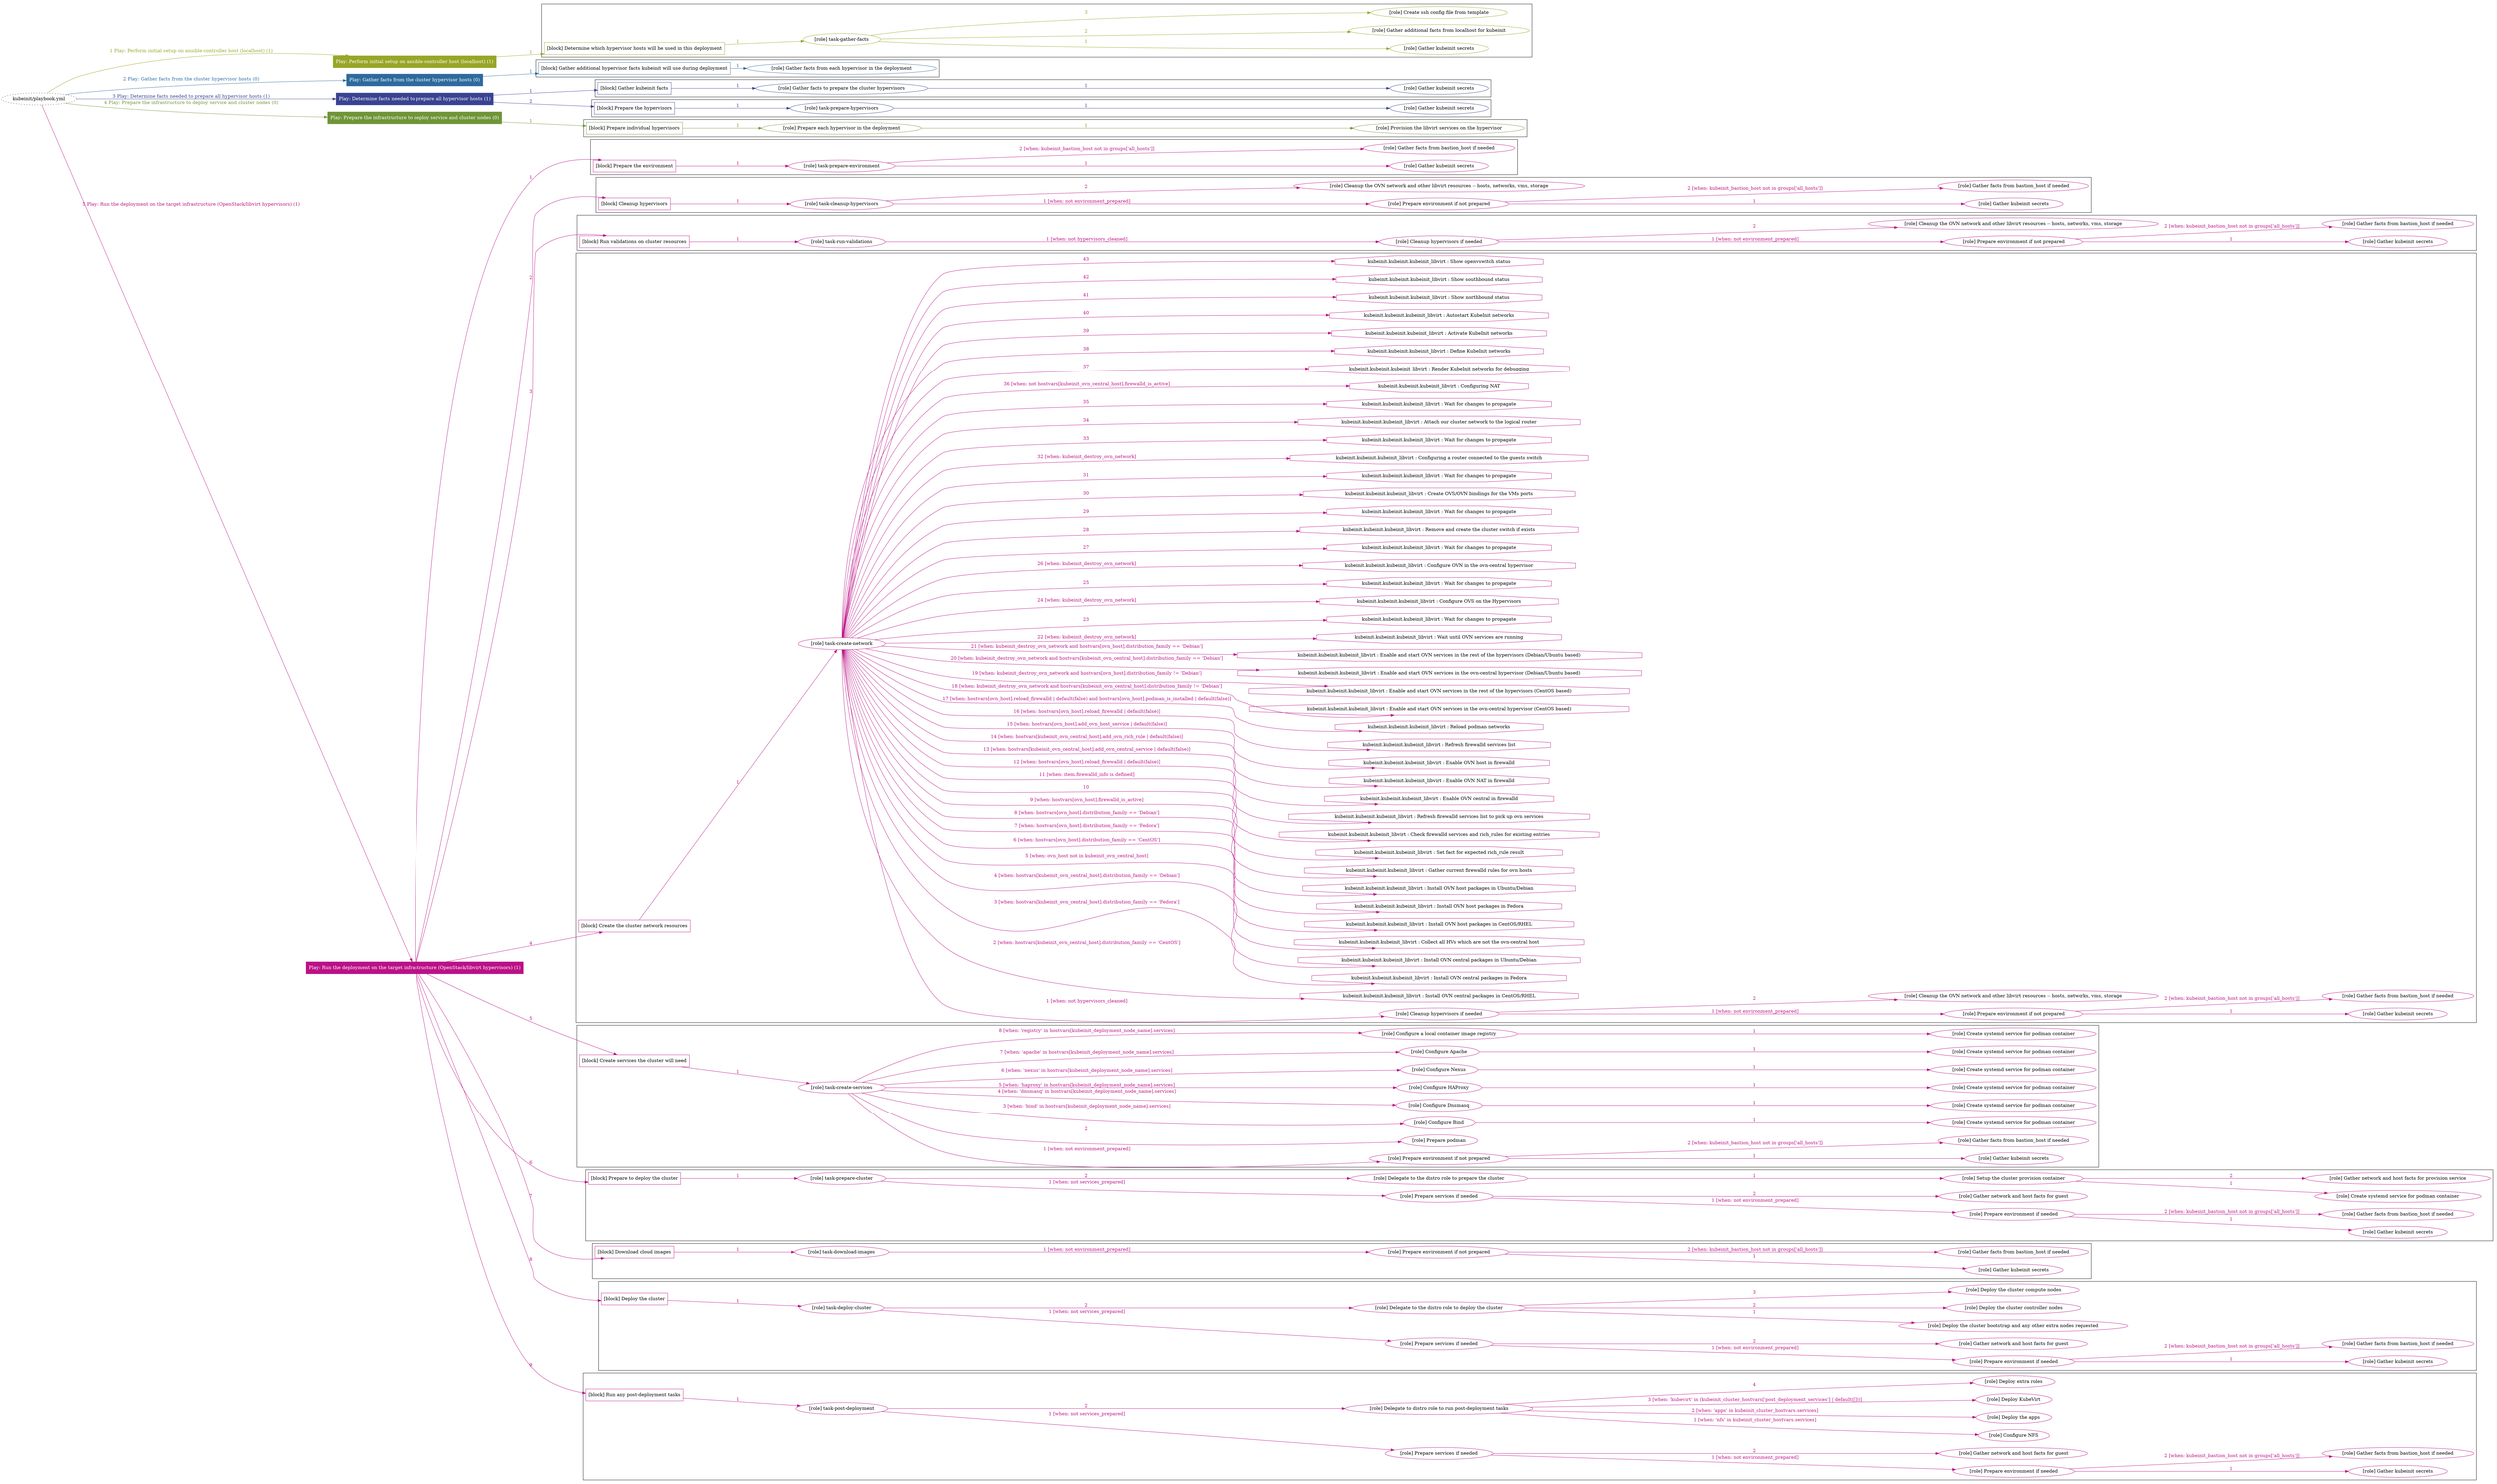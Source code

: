 digraph {
	graph [concentrate=true ordering=in rankdir=LR ratio=fill]
	edge [esep=5 sep=10]
	"kubeinit/playbook.yml" [URL="/home/runner/work/kubeinit/kubeinit/kubeinit/playbook.yml" id=playbook_8ce3b30f style=dotted]
	"kubeinit/playbook.yml" -> play_a584e519 [label="1 Play: Perform initial setup on ansible-controller host (localhost) (1)" color="#97a626" fontcolor="#97a626" id=edge_play_a584e519 labeltooltip="1 Play: Perform initial setup on ansible-controller host (localhost) (1)" tooltip="1 Play: Perform initial setup on ansible-controller host (localhost) (1)"]
	subgraph "Play: Perform initial setup on ansible-controller host (localhost) (1)" {
		play_a584e519 [label="Play: Perform initial setup on ansible-controller host (localhost) (1)" URL="/home/runner/work/kubeinit/kubeinit/kubeinit/playbook.yml" color="#97a626" fontcolor="#ffffff" id=play_a584e519 shape=box style=filled tooltip=localhost]
		play_a584e519 -> block_3d98f6af [label=1 color="#97a626" fontcolor="#97a626" id=edge_block_3d98f6af labeltooltip=1 tooltip=1]
		subgraph cluster_block_3d98f6af {
			block_3d98f6af [label="[block] Determine which hypervisor hosts will be used in this deployment" URL="/home/runner/work/kubeinit/kubeinit/kubeinit/playbook.yml" color="#97a626" id=block_3d98f6af labeltooltip="Determine which hypervisor hosts will be used in this deployment" shape=box tooltip="Determine which hypervisor hosts will be used in this deployment"]
			block_3d98f6af -> role_ece43d33 [label="1 " color="#97a626" fontcolor="#97a626" id=edge_role_ece43d33 labeltooltip="1 " tooltip="1 "]
			subgraph "task-gather-facts" {
				role_ece43d33 [label="[role] task-gather-facts" URL="/home/runner/work/kubeinit/kubeinit/kubeinit/playbook.yml" color="#97a626" id=role_ece43d33 tooltip="task-gather-facts"]
				role_ece43d33 -> role_b6772079 [label="1 " color="#97a626" fontcolor="#97a626" id=edge_role_b6772079 labeltooltip="1 " tooltip="1 "]
				subgraph "Gather kubeinit secrets" {
					role_b6772079 [label="[role] Gather kubeinit secrets" URL="/home/runner/.ansible/collections/ansible_collections/kubeinit/kubeinit/roles/kubeinit_prepare/tasks/build_hypervisors_group.yml" color="#97a626" id=role_b6772079 tooltip="Gather kubeinit secrets"]
				}
				role_ece43d33 -> role_245f5577 [label="2 " color="#97a626" fontcolor="#97a626" id=edge_role_245f5577 labeltooltip="2 " tooltip="2 "]
				subgraph "Gather additional facts from localhost for kubeinit" {
					role_245f5577 [label="[role] Gather additional facts from localhost for kubeinit" URL="/home/runner/.ansible/collections/ansible_collections/kubeinit/kubeinit/roles/kubeinit_prepare/tasks/build_hypervisors_group.yml" color="#97a626" id=role_245f5577 tooltip="Gather additional facts from localhost for kubeinit"]
				}
				role_ece43d33 -> role_3815cc9d [label="3 " color="#97a626" fontcolor="#97a626" id=edge_role_3815cc9d labeltooltip="3 " tooltip="3 "]
				subgraph "Create ssh config file from template" {
					role_3815cc9d [label="[role] Create ssh config file from template" URL="/home/runner/.ansible/collections/ansible_collections/kubeinit/kubeinit/roles/kubeinit_prepare/tasks/build_hypervisors_group.yml" color="#97a626" id=role_3815cc9d tooltip="Create ssh config file from template"]
				}
			}
		}
	}
	"kubeinit/playbook.yml" -> play_7262821e [label="2 Play: Gather facts from the cluster hypervisor hosts (0)" color="#2e6a9e" fontcolor="#2e6a9e" id=edge_play_7262821e labeltooltip="2 Play: Gather facts from the cluster hypervisor hosts (0)" tooltip="2 Play: Gather facts from the cluster hypervisor hosts (0)"]
	subgraph "Play: Gather facts from the cluster hypervisor hosts (0)" {
		play_7262821e [label="Play: Gather facts from the cluster hypervisor hosts (0)" URL="/home/runner/work/kubeinit/kubeinit/kubeinit/playbook.yml" color="#2e6a9e" fontcolor="#ffffff" id=play_7262821e shape=box style=filled tooltip="Play: Gather facts from the cluster hypervisor hosts (0)"]
		play_7262821e -> block_d39326e5 [label=1 color="#2e6a9e" fontcolor="#2e6a9e" id=edge_block_d39326e5 labeltooltip=1 tooltip=1]
		subgraph cluster_block_d39326e5 {
			block_d39326e5 [label="[block] Gather additional hypervisor facts kubeinit will use during deployment" URL="/home/runner/work/kubeinit/kubeinit/kubeinit/playbook.yml" color="#2e6a9e" id=block_d39326e5 labeltooltip="Gather additional hypervisor facts kubeinit will use during deployment" shape=box tooltip="Gather additional hypervisor facts kubeinit will use during deployment"]
			block_d39326e5 -> role_bfa0bca0 [label="1 " color="#2e6a9e" fontcolor="#2e6a9e" id=edge_role_bfa0bca0 labeltooltip="1 " tooltip="1 "]
			subgraph "Gather facts from each hypervisor in the deployment" {
				role_bfa0bca0 [label="[role] Gather facts from each hypervisor in the deployment" URL="/home/runner/work/kubeinit/kubeinit/kubeinit/playbook.yml" color="#2e6a9e" id=role_bfa0bca0 tooltip="Gather facts from each hypervisor in the deployment"]
			}
		}
	}
	"kubeinit/playbook.yml" -> play_a4a4a2a9 [label="3 Play: Determine facts needed to prepare all hypervisor hosts (1)" color="#3a4392" fontcolor="#3a4392" id=edge_play_a4a4a2a9 labeltooltip="3 Play: Determine facts needed to prepare all hypervisor hosts (1)" tooltip="3 Play: Determine facts needed to prepare all hypervisor hosts (1)"]
	subgraph "Play: Determine facts needed to prepare all hypervisor hosts (1)" {
		play_a4a4a2a9 [label="Play: Determine facts needed to prepare all hypervisor hosts (1)" URL="/home/runner/work/kubeinit/kubeinit/kubeinit/playbook.yml" color="#3a4392" fontcolor="#ffffff" id=play_a4a4a2a9 shape=box style=filled tooltip=localhost]
		play_a4a4a2a9 -> block_8a152d25 [label=1 color="#3a4392" fontcolor="#3a4392" id=edge_block_8a152d25 labeltooltip=1 tooltip=1]
		subgraph cluster_block_8a152d25 {
			block_8a152d25 [label="[block] Gather kubeinit facts" URL="/home/runner/work/kubeinit/kubeinit/kubeinit/playbook.yml" color="#3a4392" id=block_8a152d25 labeltooltip="Gather kubeinit facts" shape=box tooltip="Gather kubeinit facts"]
			block_8a152d25 -> role_8f9f5ed4 [label="1 " color="#3a4392" fontcolor="#3a4392" id=edge_role_8f9f5ed4 labeltooltip="1 " tooltip="1 "]
			subgraph "Gather facts to prepare the cluster hypervisors" {
				role_8f9f5ed4 [label="[role] Gather facts to prepare the cluster hypervisors" URL="/home/runner/work/kubeinit/kubeinit/kubeinit/playbook.yml" color="#3a4392" id=role_8f9f5ed4 tooltip="Gather facts to prepare the cluster hypervisors"]
				role_8f9f5ed4 -> role_d7359598 [label="1 " color="#3a4392" fontcolor="#3a4392" id=edge_role_d7359598 labeltooltip="1 " tooltip="1 "]
				subgraph "Gather kubeinit secrets" {
					role_d7359598 [label="[role] Gather kubeinit secrets" URL="/home/runner/.ansible/collections/ansible_collections/kubeinit/kubeinit/roles/kubeinit_prepare/tasks/gather_kubeinit_facts.yml" color="#3a4392" id=role_d7359598 tooltip="Gather kubeinit secrets"]
				}
			}
		}
		play_a4a4a2a9 -> block_45fd5694 [label=2 color="#3a4392" fontcolor="#3a4392" id=edge_block_45fd5694 labeltooltip=2 tooltip=2]
		subgraph cluster_block_45fd5694 {
			block_45fd5694 [label="[block] Prepare the hypervisors" URL="/home/runner/work/kubeinit/kubeinit/kubeinit/playbook.yml" color="#3a4392" id=block_45fd5694 labeltooltip="Prepare the hypervisors" shape=box tooltip="Prepare the hypervisors"]
			block_45fd5694 -> role_59088d1b [label="1 " color="#3a4392" fontcolor="#3a4392" id=edge_role_59088d1b labeltooltip="1 " tooltip="1 "]
			subgraph "task-prepare-hypervisors" {
				role_59088d1b [label="[role] task-prepare-hypervisors" URL="/home/runner/work/kubeinit/kubeinit/kubeinit/playbook.yml" color="#3a4392" id=role_59088d1b tooltip="task-prepare-hypervisors"]
				role_59088d1b -> role_92496611 [label="1 " color="#3a4392" fontcolor="#3a4392" id=edge_role_92496611 labeltooltip="1 " tooltip="1 "]
				subgraph "Gather kubeinit secrets" {
					role_92496611 [label="[role] Gather kubeinit secrets" URL="/home/runner/.ansible/collections/ansible_collections/kubeinit/kubeinit/roles/kubeinit_prepare/tasks/gather_kubeinit_facts.yml" color="#3a4392" id=role_92496611 tooltip="Gather kubeinit secrets"]
				}
			}
		}
	}
	"kubeinit/playbook.yml" -> play_517959e4 [label="4 Play: Prepare the infrastructure to deploy service and cluster nodes (0)" color="#6f9537" fontcolor="#6f9537" id=edge_play_517959e4 labeltooltip="4 Play: Prepare the infrastructure to deploy service and cluster nodes (0)" tooltip="4 Play: Prepare the infrastructure to deploy service and cluster nodes (0)"]
	subgraph "Play: Prepare the infrastructure to deploy service and cluster nodes (0)" {
		play_517959e4 [label="Play: Prepare the infrastructure to deploy service and cluster nodes (0)" URL="/home/runner/work/kubeinit/kubeinit/kubeinit/playbook.yml" color="#6f9537" fontcolor="#ffffff" id=play_517959e4 shape=box style=filled tooltip="Play: Prepare the infrastructure to deploy service and cluster nodes (0)"]
		play_517959e4 -> block_c246474d [label=1 color="#6f9537" fontcolor="#6f9537" id=edge_block_c246474d labeltooltip=1 tooltip=1]
		subgraph cluster_block_c246474d {
			block_c246474d [label="[block] Prepare individual hypervisors" URL="/home/runner/work/kubeinit/kubeinit/kubeinit/playbook.yml" color="#6f9537" id=block_c246474d labeltooltip="Prepare individual hypervisors" shape=box tooltip="Prepare individual hypervisors"]
			block_c246474d -> role_71abe346 [label="1 " color="#6f9537" fontcolor="#6f9537" id=edge_role_71abe346 labeltooltip="1 " tooltip="1 "]
			subgraph "Prepare each hypervisor in the deployment" {
				role_71abe346 [label="[role] Prepare each hypervisor in the deployment" URL="/home/runner/work/kubeinit/kubeinit/kubeinit/playbook.yml" color="#6f9537" id=role_71abe346 tooltip="Prepare each hypervisor in the deployment"]
				role_71abe346 -> role_26a022c6 [label="1 " color="#6f9537" fontcolor="#6f9537" id=edge_role_26a022c6 labeltooltip="1 " tooltip="1 "]
				subgraph "Provision the libvirt services on the hypervisor" {
					role_26a022c6 [label="[role] Provision the libvirt services on the hypervisor" URL="/home/runner/.ansible/collections/ansible_collections/kubeinit/kubeinit/roles/kubeinit_prepare/tasks/prepare_hypervisor.yml" color="#6f9537" id=role_26a022c6 tooltip="Provision the libvirt services on the hypervisor"]
				}
			}
		}
	}
	"kubeinit/playbook.yml" -> play_0fa58605 [label="5 Play: Run the deployment on the target infrastructure (OpenStack/libvirt hypervisors) (1)" color="#bb1187" fontcolor="#bb1187" id=edge_play_0fa58605 labeltooltip="5 Play: Run the deployment on the target infrastructure (OpenStack/libvirt hypervisors) (1)" tooltip="5 Play: Run the deployment on the target infrastructure (OpenStack/libvirt hypervisors) (1)"]
	subgraph "Play: Run the deployment on the target infrastructure (OpenStack/libvirt hypervisors) (1)" {
		play_0fa58605 [label="Play: Run the deployment on the target infrastructure (OpenStack/libvirt hypervisors) (1)" URL="/home/runner/work/kubeinit/kubeinit/kubeinit/playbook.yml" color="#bb1187" fontcolor="#ffffff" id=play_0fa58605 shape=box style=filled tooltip=localhost]
		play_0fa58605 -> block_041b0fb3 [label=1 color="#bb1187" fontcolor="#bb1187" id=edge_block_041b0fb3 labeltooltip=1 tooltip=1]
		subgraph cluster_block_041b0fb3 {
			block_041b0fb3 [label="[block] Prepare the environment" URL="/home/runner/work/kubeinit/kubeinit/kubeinit/playbook.yml" color="#bb1187" id=block_041b0fb3 labeltooltip="Prepare the environment" shape=box tooltip="Prepare the environment"]
			block_041b0fb3 -> role_b591a43a [label="1 " color="#bb1187" fontcolor="#bb1187" id=edge_role_b591a43a labeltooltip="1 " tooltip="1 "]
			subgraph "task-prepare-environment" {
				role_b591a43a [label="[role] task-prepare-environment" URL="/home/runner/work/kubeinit/kubeinit/kubeinit/playbook.yml" color="#bb1187" id=role_b591a43a tooltip="task-prepare-environment"]
				role_b591a43a -> role_3de13839 [label="1 " color="#bb1187" fontcolor="#bb1187" id=edge_role_3de13839 labeltooltip="1 " tooltip="1 "]
				subgraph "Gather kubeinit secrets" {
					role_3de13839 [label="[role] Gather kubeinit secrets" URL="/home/runner/.ansible/collections/ansible_collections/kubeinit/kubeinit/roles/kubeinit_prepare/tasks/gather_kubeinit_facts.yml" color="#bb1187" id=role_3de13839 tooltip="Gather kubeinit secrets"]
				}
				role_b591a43a -> role_03294f04 [label="2 [when: kubeinit_bastion_host not in groups['all_hosts']]" color="#bb1187" fontcolor="#bb1187" id=edge_role_03294f04 labeltooltip="2 [when: kubeinit_bastion_host not in groups['all_hosts']]" tooltip="2 [when: kubeinit_bastion_host not in groups['all_hosts']]"]
				subgraph "Gather facts from bastion_host if needed" {
					role_03294f04 [label="[role] Gather facts from bastion_host if needed" URL="/home/runner/.ansible/collections/ansible_collections/kubeinit/kubeinit/roles/kubeinit_prepare/tasks/main.yml" color="#bb1187" id=role_03294f04 tooltip="Gather facts from bastion_host if needed"]
				}
			}
		}
		play_0fa58605 -> block_aa5e78f4 [label=2 color="#bb1187" fontcolor="#bb1187" id=edge_block_aa5e78f4 labeltooltip=2 tooltip=2]
		subgraph cluster_block_aa5e78f4 {
			block_aa5e78f4 [label="[block] Cleanup hypervisors" URL="/home/runner/work/kubeinit/kubeinit/kubeinit/playbook.yml" color="#bb1187" id=block_aa5e78f4 labeltooltip="Cleanup hypervisors" shape=box tooltip="Cleanup hypervisors"]
			block_aa5e78f4 -> role_e30c33b3 [label="1 " color="#bb1187" fontcolor="#bb1187" id=edge_role_e30c33b3 labeltooltip="1 " tooltip="1 "]
			subgraph "task-cleanup-hypervisors" {
				role_e30c33b3 [label="[role] task-cleanup-hypervisors" URL="/home/runner/work/kubeinit/kubeinit/kubeinit/playbook.yml" color="#bb1187" id=role_e30c33b3 tooltip="task-cleanup-hypervisors"]
				role_e30c33b3 -> role_45ec7008 [label="1 [when: not environment_prepared]" color="#bb1187" fontcolor="#bb1187" id=edge_role_45ec7008 labeltooltip="1 [when: not environment_prepared]" tooltip="1 [when: not environment_prepared]"]
				subgraph "Prepare environment if not prepared" {
					role_45ec7008 [label="[role] Prepare environment if not prepared" URL="/home/runner/.ansible/collections/ansible_collections/kubeinit/kubeinit/roles/kubeinit_libvirt/tasks/cleanup_hypervisors.yml" color="#bb1187" id=role_45ec7008 tooltip="Prepare environment if not prepared"]
					role_45ec7008 -> role_60fc75b3 [label="1 " color="#bb1187" fontcolor="#bb1187" id=edge_role_60fc75b3 labeltooltip="1 " tooltip="1 "]
					subgraph "Gather kubeinit secrets" {
						role_60fc75b3 [label="[role] Gather kubeinit secrets" URL="/home/runner/.ansible/collections/ansible_collections/kubeinit/kubeinit/roles/kubeinit_prepare/tasks/gather_kubeinit_facts.yml" color="#bb1187" id=role_60fc75b3 tooltip="Gather kubeinit secrets"]
					}
					role_45ec7008 -> role_1bbced92 [label="2 [when: kubeinit_bastion_host not in groups['all_hosts']]" color="#bb1187" fontcolor="#bb1187" id=edge_role_1bbced92 labeltooltip="2 [when: kubeinit_bastion_host not in groups['all_hosts']]" tooltip="2 [when: kubeinit_bastion_host not in groups['all_hosts']]"]
					subgraph "Gather facts from bastion_host if needed" {
						role_1bbced92 [label="[role] Gather facts from bastion_host if needed" URL="/home/runner/.ansible/collections/ansible_collections/kubeinit/kubeinit/roles/kubeinit_prepare/tasks/main.yml" color="#bb1187" id=role_1bbced92 tooltip="Gather facts from bastion_host if needed"]
					}
				}
				role_e30c33b3 -> role_d2c040d8 [label="2 " color="#bb1187" fontcolor="#bb1187" id=edge_role_d2c040d8 labeltooltip="2 " tooltip="2 "]
				subgraph "Cleanup the OVN network and other libvirt resources -- hosts, networks, vms, storage" {
					role_d2c040d8 [label="[role] Cleanup the OVN network and other libvirt resources -- hosts, networks, vms, storage" URL="/home/runner/.ansible/collections/ansible_collections/kubeinit/kubeinit/roles/kubeinit_libvirt/tasks/cleanup_hypervisors.yml" color="#bb1187" id=role_d2c040d8 tooltip="Cleanup the OVN network and other libvirt resources -- hosts, networks, vms, storage"]
				}
			}
		}
		play_0fa58605 -> block_015f5aa8 [label=3 color="#bb1187" fontcolor="#bb1187" id=edge_block_015f5aa8 labeltooltip=3 tooltip=3]
		subgraph cluster_block_015f5aa8 {
			block_015f5aa8 [label="[block] Run validations on cluster resources" URL="/home/runner/work/kubeinit/kubeinit/kubeinit/playbook.yml" color="#bb1187" id=block_015f5aa8 labeltooltip="Run validations on cluster resources" shape=box tooltip="Run validations on cluster resources"]
			block_015f5aa8 -> role_8105e0ce [label="1 " color="#bb1187" fontcolor="#bb1187" id=edge_role_8105e0ce labeltooltip="1 " tooltip="1 "]
			subgraph "task-run-validations" {
				role_8105e0ce [label="[role] task-run-validations" URL="/home/runner/work/kubeinit/kubeinit/kubeinit/playbook.yml" color="#bb1187" id=role_8105e0ce tooltip="task-run-validations"]
				role_8105e0ce -> role_e49082b4 [label="1 [when: not hypervisors_cleaned]" color="#bb1187" fontcolor="#bb1187" id=edge_role_e49082b4 labeltooltip="1 [when: not hypervisors_cleaned]" tooltip="1 [when: not hypervisors_cleaned]"]
				subgraph "Cleanup hypervisors if needed" {
					role_e49082b4 [label="[role] Cleanup hypervisors if needed" URL="/home/runner/.ansible/collections/ansible_collections/kubeinit/kubeinit/roles/kubeinit_validations/tasks/main.yml" color="#bb1187" id=role_e49082b4 tooltip="Cleanup hypervisors if needed"]
					role_e49082b4 -> role_e7a28a02 [label="1 [when: not environment_prepared]" color="#bb1187" fontcolor="#bb1187" id=edge_role_e7a28a02 labeltooltip="1 [when: not environment_prepared]" tooltip="1 [when: not environment_prepared]"]
					subgraph "Prepare environment if not prepared" {
						role_e7a28a02 [label="[role] Prepare environment if not prepared" URL="/home/runner/.ansible/collections/ansible_collections/kubeinit/kubeinit/roles/kubeinit_libvirt/tasks/cleanup_hypervisors.yml" color="#bb1187" id=role_e7a28a02 tooltip="Prepare environment if not prepared"]
						role_e7a28a02 -> role_2b7e9382 [label="1 " color="#bb1187" fontcolor="#bb1187" id=edge_role_2b7e9382 labeltooltip="1 " tooltip="1 "]
						subgraph "Gather kubeinit secrets" {
							role_2b7e9382 [label="[role] Gather kubeinit secrets" URL="/home/runner/.ansible/collections/ansible_collections/kubeinit/kubeinit/roles/kubeinit_prepare/tasks/gather_kubeinit_facts.yml" color="#bb1187" id=role_2b7e9382 tooltip="Gather kubeinit secrets"]
						}
						role_e7a28a02 -> role_8cab9b12 [label="2 [when: kubeinit_bastion_host not in groups['all_hosts']]" color="#bb1187" fontcolor="#bb1187" id=edge_role_8cab9b12 labeltooltip="2 [when: kubeinit_bastion_host not in groups['all_hosts']]" tooltip="2 [when: kubeinit_bastion_host not in groups['all_hosts']]"]
						subgraph "Gather facts from bastion_host if needed" {
							role_8cab9b12 [label="[role] Gather facts from bastion_host if needed" URL="/home/runner/.ansible/collections/ansible_collections/kubeinit/kubeinit/roles/kubeinit_prepare/tasks/main.yml" color="#bb1187" id=role_8cab9b12 tooltip="Gather facts from bastion_host if needed"]
						}
					}
					role_e49082b4 -> role_8081b087 [label="2 " color="#bb1187" fontcolor="#bb1187" id=edge_role_8081b087 labeltooltip="2 " tooltip="2 "]
					subgraph "Cleanup the OVN network and other libvirt resources -- hosts, networks, vms, storage" {
						role_8081b087 [label="[role] Cleanup the OVN network and other libvirt resources -- hosts, networks, vms, storage" URL="/home/runner/.ansible/collections/ansible_collections/kubeinit/kubeinit/roles/kubeinit_libvirt/tasks/cleanup_hypervisors.yml" color="#bb1187" id=role_8081b087 tooltip="Cleanup the OVN network and other libvirt resources -- hosts, networks, vms, storage"]
					}
				}
			}
		}
		play_0fa58605 -> block_e36c061c [label=4 color="#bb1187" fontcolor="#bb1187" id=edge_block_e36c061c labeltooltip=4 tooltip=4]
		subgraph cluster_block_e36c061c {
			block_e36c061c [label="[block] Create the cluster network resources" URL="/home/runner/work/kubeinit/kubeinit/kubeinit/playbook.yml" color="#bb1187" id=block_e36c061c labeltooltip="Create the cluster network resources" shape=box tooltip="Create the cluster network resources"]
			block_e36c061c -> role_265c73ac [label="1 " color="#bb1187" fontcolor="#bb1187" id=edge_role_265c73ac labeltooltip="1 " tooltip="1 "]
			subgraph "task-create-network" {
				role_265c73ac [label="[role] task-create-network" URL="/home/runner/work/kubeinit/kubeinit/kubeinit/playbook.yml" color="#bb1187" id=role_265c73ac tooltip="task-create-network"]
				role_265c73ac -> role_dabf64a9 [label="1 [when: not hypervisors_cleaned]" color="#bb1187" fontcolor="#bb1187" id=edge_role_dabf64a9 labeltooltip="1 [when: not hypervisors_cleaned]" tooltip="1 [when: not hypervisors_cleaned]"]
				subgraph "Cleanup hypervisors if needed" {
					role_dabf64a9 [label="[role] Cleanup hypervisors if needed" URL="/home/runner/.ansible/collections/ansible_collections/kubeinit/kubeinit/roles/kubeinit_libvirt/tasks/create_network.yml" color="#bb1187" id=role_dabf64a9 tooltip="Cleanup hypervisors if needed"]
					role_dabf64a9 -> role_19da5a87 [label="1 [when: not environment_prepared]" color="#bb1187" fontcolor="#bb1187" id=edge_role_19da5a87 labeltooltip="1 [when: not environment_prepared]" tooltip="1 [when: not environment_prepared]"]
					subgraph "Prepare environment if not prepared" {
						role_19da5a87 [label="[role] Prepare environment if not prepared" URL="/home/runner/.ansible/collections/ansible_collections/kubeinit/kubeinit/roles/kubeinit_libvirt/tasks/cleanup_hypervisors.yml" color="#bb1187" id=role_19da5a87 tooltip="Prepare environment if not prepared"]
						role_19da5a87 -> role_fb44a772 [label="1 " color="#bb1187" fontcolor="#bb1187" id=edge_role_fb44a772 labeltooltip="1 " tooltip="1 "]
						subgraph "Gather kubeinit secrets" {
							role_fb44a772 [label="[role] Gather kubeinit secrets" URL="/home/runner/.ansible/collections/ansible_collections/kubeinit/kubeinit/roles/kubeinit_prepare/tasks/gather_kubeinit_facts.yml" color="#bb1187" id=role_fb44a772 tooltip="Gather kubeinit secrets"]
						}
						role_19da5a87 -> role_ee1851bc [label="2 [when: kubeinit_bastion_host not in groups['all_hosts']]" color="#bb1187" fontcolor="#bb1187" id=edge_role_ee1851bc labeltooltip="2 [when: kubeinit_bastion_host not in groups['all_hosts']]" tooltip="2 [when: kubeinit_bastion_host not in groups['all_hosts']]"]
						subgraph "Gather facts from bastion_host if needed" {
							role_ee1851bc [label="[role] Gather facts from bastion_host if needed" URL="/home/runner/.ansible/collections/ansible_collections/kubeinit/kubeinit/roles/kubeinit_prepare/tasks/main.yml" color="#bb1187" id=role_ee1851bc tooltip="Gather facts from bastion_host if needed"]
						}
					}
					role_dabf64a9 -> role_dcca8174 [label="2 " color="#bb1187" fontcolor="#bb1187" id=edge_role_dcca8174 labeltooltip="2 " tooltip="2 "]
					subgraph "Cleanup the OVN network and other libvirt resources -- hosts, networks, vms, storage" {
						role_dcca8174 [label="[role] Cleanup the OVN network and other libvirt resources -- hosts, networks, vms, storage" URL="/home/runner/.ansible/collections/ansible_collections/kubeinit/kubeinit/roles/kubeinit_libvirt/tasks/cleanup_hypervisors.yml" color="#bb1187" id=role_dcca8174 tooltip="Cleanup the OVN network and other libvirt resources -- hosts, networks, vms, storage"]
					}
				}
				task_33774725 [label="kubeinit.kubeinit.kubeinit_libvirt : Install OVN central packages in CentOS/RHEL" URL="/home/runner/.ansible/collections/ansible_collections/kubeinit/kubeinit/roles/kubeinit_libvirt/tasks/create_network.yml" color="#bb1187" id=task_33774725 shape=octagon tooltip="kubeinit.kubeinit.kubeinit_libvirt : Install OVN central packages in CentOS/RHEL"]
				role_265c73ac -> task_33774725 [label="2 [when: hostvars[kubeinit_ovn_central_host].distribution_family == 'CentOS']" color="#bb1187" fontcolor="#bb1187" id=edge_task_33774725 labeltooltip="2 [when: hostvars[kubeinit_ovn_central_host].distribution_family == 'CentOS']" tooltip="2 [when: hostvars[kubeinit_ovn_central_host].distribution_family == 'CentOS']"]
				task_c658ce54 [label="kubeinit.kubeinit.kubeinit_libvirt : Install OVN central packages in Fedora" URL="/home/runner/.ansible/collections/ansible_collections/kubeinit/kubeinit/roles/kubeinit_libvirt/tasks/create_network.yml" color="#bb1187" id=task_c658ce54 shape=octagon tooltip="kubeinit.kubeinit.kubeinit_libvirt : Install OVN central packages in Fedora"]
				role_265c73ac -> task_c658ce54 [label="3 [when: hostvars[kubeinit_ovn_central_host].distribution_family == 'Fedora']" color="#bb1187" fontcolor="#bb1187" id=edge_task_c658ce54 labeltooltip="3 [when: hostvars[kubeinit_ovn_central_host].distribution_family == 'Fedora']" tooltip="3 [when: hostvars[kubeinit_ovn_central_host].distribution_family == 'Fedora']"]
				task_2fee21d4 [label="kubeinit.kubeinit.kubeinit_libvirt : Install OVN central packages in Ubuntu/Debian" URL="/home/runner/.ansible/collections/ansible_collections/kubeinit/kubeinit/roles/kubeinit_libvirt/tasks/create_network.yml" color="#bb1187" id=task_2fee21d4 shape=octagon tooltip="kubeinit.kubeinit.kubeinit_libvirt : Install OVN central packages in Ubuntu/Debian"]
				role_265c73ac -> task_2fee21d4 [label="4 [when: hostvars[kubeinit_ovn_central_host].distribution_family == 'Debian']" color="#bb1187" fontcolor="#bb1187" id=edge_task_2fee21d4 labeltooltip="4 [when: hostvars[kubeinit_ovn_central_host].distribution_family == 'Debian']" tooltip="4 [when: hostvars[kubeinit_ovn_central_host].distribution_family == 'Debian']"]
				task_390d0e1c [label="kubeinit.kubeinit.kubeinit_libvirt : Collect all HVs which are not the ovn-central host" URL="/home/runner/.ansible/collections/ansible_collections/kubeinit/kubeinit/roles/kubeinit_libvirt/tasks/create_network.yml" color="#bb1187" id=task_390d0e1c shape=octagon tooltip="kubeinit.kubeinit.kubeinit_libvirt : Collect all HVs which are not the ovn-central host"]
				role_265c73ac -> task_390d0e1c [label="5 [when: ovn_host not in kubeinit_ovn_central_host]" color="#bb1187" fontcolor="#bb1187" id=edge_task_390d0e1c labeltooltip="5 [when: ovn_host not in kubeinit_ovn_central_host]" tooltip="5 [when: ovn_host not in kubeinit_ovn_central_host]"]
				task_0d1ff9b0 [label="kubeinit.kubeinit.kubeinit_libvirt : Install OVN host packages in CentOS/RHEL" URL="/home/runner/.ansible/collections/ansible_collections/kubeinit/kubeinit/roles/kubeinit_libvirt/tasks/create_network.yml" color="#bb1187" id=task_0d1ff9b0 shape=octagon tooltip="kubeinit.kubeinit.kubeinit_libvirt : Install OVN host packages in CentOS/RHEL"]
				role_265c73ac -> task_0d1ff9b0 [label="6 [when: hostvars[ovn_host].distribution_family == 'CentOS']" color="#bb1187" fontcolor="#bb1187" id=edge_task_0d1ff9b0 labeltooltip="6 [when: hostvars[ovn_host].distribution_family == 'CentOS']" tooltip="6 [when: hostvars[ovn_host].distribution_family == 'CentOS']"]
				task_9f4bcfaa [label="kubeinit.kubeinit.kubeinit_libvirt : Install OVN host packages in Fedora" URL="/home/runner/.ansible/collections/ansible_collections/kubeinit/kubeinit/roles/kubeinit_libvirt/tasks/create_network.yml" color="#bb1187" id=task_9f4bcfaa shape=octagon tooltip="kubeinit.kubeinit.kubeinit_libvirt : Install OVN host packages in Fedora"]
				role_265c73ac -> task_9f4bcfaa [label="7 [when: hostvars[ovn_host].distribution_family == 'Fedora']" color="#bb1187" fontcolor="#bb1187" id=edge_task_9f4bcfaa labeltooltip="7 [when: hostvars[ovn_host].distribution_family == 'Fedora']" tooltip="7 [when: hostvars[ovn_host].distribution_family == 'Fedora']"]
				task_ab23b803 [label="kubeinit.kubeinit.kubeinit_libvirt : Install OVN host packages in Ubuntu/Debian" URL="/home/runner/.ansible/collections/ansible_collections/kubeinit/kubeinit/roles/kubeinit_libvirt/tasks/create_network.yml" color="#bb1187" id=task_ab23b803 shape=octagon tooltip="kubeinit.kubeinit.kubeinit_libvirt : Install OVN host packages in Ubuntu/Debian"]
				role_265c73ac -> task_ab23b803 [label="8 [when: hostvars[ovn_host].distribution_family == 'Debian']" color="#bb1187" fontcolor="#bb1187" id=edge_task_ab23b803 labeltooltip="8 [when: hostvars[ovn_host].distribution_family == 'Debian']" tooltip="8 [when: hostvars[ovn_host].distribution_family == 'Debian']"]
				task_b70676dc [label="kubeinit.kubeinit.kubeinit_libvirt : Gather current firewalld rules for ovn hosts" URL="/home/runner/.ansible/collections/ansible_collections/kubeinit/kubeinit/roles/kubeinit_libvirt/tasks/create_network.yml" color="#bb1187" id=task_b70676dc shape=octagon tooltip="kubeinit.kubeinit.kubeinit_libvirt : Gather current firewalld rules for ovn hosts"]
				role_265c73ac -> task_b70676dc [label="9 [when: hostvars[ovn_host].firewalld_is_active]" color="#bb1187" fontcolor="#bb1187" id=edge_task_b70676dc labeltooltip="9 [when: hostvars[ovn_host].firewalld_is_active]" tooltip="9 [when: hostvars[ovn_host].firewalld_is_active]"]
				task_eb34f2d2 [label="kubeinit.kubeinit.kubeinit_libvirt : Set fact for expected rich_rule result" URL="/home/runner/.ansible/collections/ansible_collections/kubeinit/kubeinit/roles/kubeinit_libvirt/tasks/create_network.yml" color="#bb1187" id=task_eb34f2d2 shape=octagon tooltip="kubeinit.kubeinit.kubeinit_libvirt : Set fact for expected rich_rule result"]
				role_265c73ac -> task_eb34f2d2 [label="10 " color="#bb1187" fontcolor="#bb1187" id=edge_task_eb34f2d2 labeltooltip="10 " tooltip="10 "]
				task_a8f08def [label="kubeinit.kubeinit.kubeinit_libvirt : Check firewalld services and rich_rules for existing entries" URL="/home/runner/.ansible/collections/ansible_collections/kubeinit/kubeinit/roles/kubeinit_libvirt/tasks/create_network.yml" color="#bb1187" id=task_a8f08def shape=octagon tooltip="kubeinit.kubeinit.kubeinit_libvirt : Check firewalld services and rich_rules for existing entries"]
				role_265c73ac -> task_a8f08def [label="11 [when: item.firewalld_info is defined]" color="#bb1187" fontcolor="#bb1187" id=edge_task_a8f08def labeltooltip="11 [when: item.firewalld_info is defined]" tooltip="11 [when: item.firewalld_info is defined]"]
				task_8e6a0072 [label="kubeinit.kubeinit.kubeinit_libvirt : Refresh firewalld services list to pick up ovn services" URL="/home/runner/.ansible/collections/ansible_collections/kubeinit/kubeinit/roles/kubeinit_libvirt/tasks/create_network.yml" color="#bb1187" id=task_8e6a0072 shape=octagon tooltip="kubeinit.kubeinit.kubeinit_libvirt : Refresh firewalld services list to pick up ovn services"]
				role_265c73ac -> task_8e6a0072 [label="12 [when: hostvars[ovn_host].reload_firewalld | default(false)]" color="#bb1187" fontcolor="#bb1187" id=edge_task_8e6a0072 labeltooltip="12 [when: hostvars[ovn_host].reload_firewalld | default(false)]" tooltip="12 [when: hostvars[ovn_host].reload_firewalld | default(false)]"]
				task_ab399a03 [label="kubeinit.kubeinit.kubeinit_libvirt : Enable OVN central in firewalld" URL="/home/runner/.ansible/collections/ansible_collections/kubeinit/kubeinit/roles/kubeinit_libvirt/tasks/create_network.yml" color="#bb1187" id=task_ab399a03 shape=octagon tooltip="kubeinit.kubeinit.kubeinit_libvirt : Enable OVN central in firewalld"]
				role_265c73ac -> task_ab399a03 [label="13 [when: hostvars[kubeinit_ovn_central_host].add_ovn_central_service | default(false)]" color="#bb1187" fontcolor="#bb1187" id=edge_task_ab399a03 labeltooltip="13 [when: hostvars[kubeinit_ovn_central_host].add_ovn_central_service | default(false)]" tooltip="13 [when: hostvars[kubeinit_ovn_central_host].add_ovn_central_service | default(false)]"]
				task_2c5fe66e [label="kubeinit.kubeinit.kubeinit_libvirt : Enable OVN NAT in firewalld" URL="/home/runner/.ansible/collections/ansible_collections/kubeinit/kubeinit/roles/kubeinit_libvirt/tasks/create_network.yml" color="#bb1187" id=task_2c5fe66e shape=octagon tooltip="kubeinit.kubeinit.kubeinit_libvirt : Enable OVN NAT in firewalld"]
				role_265c73ac -> task_2c5fe66e [label="14 [when: hostvars[kubeinit_ovn_central_host].add_ovn_rich_rule | default(false)]" color="#bb1187" fontcolor="#bb1187" id=edge_task_2c5fe66e labeltooltip="14 [when: hostvars[kubeinit_ovn_central_host].add_ovn_rich_rule | default(false)]" tooltip="14 [when: hostvars[kubeinit_ovn_central_host].add_ovn_rich_rule | default(false)]"]
				task_d3b45d36 [label="kubeinit.kubeinit.kubeinit_libvirt : Enable OVN host in firewalld" URL="/home/runner/.ansible/collections/ansible_collections/kubeinit/kubeinit/roles/kubeinit_libvirt/tasks/create_network.yml" color="#bb1187" id=task_d3b45d36 shape=octagon tooltip="kubeinit.kubeinit.kubeinit_libvirt : Enable OVN host in firewalld"]
				role_265c73ac -> task_d3b45d36 [label="15 [when: hostvars[ovn_host].add_ovn_host_service | default(false)]" color="#bb1187" fontcolor="#bb1187" id=edge_task_d3b45d36 labeltooltip="15 [when: hostvars[ovn_host].add_ovn_host_service | default(false)]" tooltip="15 [when: hostvars[ovn_host].add_ovn_host_service | default(false)]"]
				task_b51eab0b [label="kubeinit.kubeinit.kubeinit_libvirt : Refresh firewalld services list" URL="/home/runner/.ansible/collections/ansible_collections/kubeinit/kubeinit/roles/kubeinit_libvirt/tasks/create_network.yml" color="#bb1187" id=task_b51eab0b shape=octagon tooltip="kubeinit.kubeinit.kubeinit_libvirt : Refresh firewalld services list"]
				role_265c73ac -> task_b51eab0b [label="16 [when: hostvars[ovn_host].reload_firewalld | default(false)]" color="#bb1187" fontcolor="#bb1187" id=edge_task_b51eab0b labeltooltip="16 [when: hostvars[ovn_host].reload_firewalld | default(false)]" tooltip="16 [when: hostvars[ovn_host].reload_firewalld | default(false)]"]
				task_83adc59e [label="kubeinit.kubeinit.kubeinit_libvirt : Reload podman networks" URL="/home/runner/.ansible/collections/ansible_collections/kubeinit/kubeinit/roles/kubeinit_libvirt/tasks/create_network.yml" color="#bb1187" id=task_83adc59e shape=octagon tooltip="kubeinit.kubeinit.kubeinit_libvirt : Reload podman networks"]
				role_265c73ac -> task_83adc59e [label="17 [when: hostvars[ovn_host].reload_firewalld | default(false) and hostvars[ovn_host].podman_is_installed | default(false)]" color="#bb1187" fontcolor="#bb1187" id=edge_task_83adc59e labeltooltip="17 [when: hostvars[ovn_host].reload_firewalld | default(false) and hostvars[ovn_host].podman_is_installed | default(false)]" tooltip="17 [when: hostvars[ovn_host].reload_firewalld | default(false) and hostvars[ovn_host].podman_is_installed | default(false)]"]
				task_6e00614e [label="kubeinit.kubeinit.kubeinit_libvirt : Enable and start OVN services in the ovn-central hypervisor (CentOS based)" URL="/home/runner/.ansible/collections/ansible_collections/kubeinit/kubeinit/roles/kubeinit_libvirt/tasks/create_network.yml" color="#bb1187" id=task_6e00614e shape=octagon tooltip="kubeinit.kubeinit.kubeinit_libvirt : Enable and start OVN services in the ovn-central hypervisor (CentOS based)"]
				role_265c73ac -> task_6e00614e [label="18 [when: kubeinit_destroy_ovn_network and hostvars[kubeinit_ovn_central_host].distribution_family != 'Debian']" color="#bb1187" fontcolor="#bb1187" id=edge_task_6e00614e labeltooltip="18 [when: kubeinit_destroy_ovn_network and hostvars[kubeinit_ovn_central_host].distribution_family != 'Debian']" tooltip="18 [when: kubeinit_destroy_ovn_network and hostvars[kubeinit_ovn_central_host].distribution_family != 'Debian']"]
				task_930d2100 [label="kubeinit.kubeinit.kubeinit_libvirt : Enable and start OVN services in the rest of the hypervisors (CentOS based)" URL="/home/runner/.ansible/collections/ansible_collections/kubeinit/kubeinit/roles/kubeinit_libvirt/tasks/create_network.yml" color="#bb1187" id=task_930d2100 shape=octagon tooltip="kubeinit.kubeinit.kubeinit_libvirt : Enable and start OVN services in the rest of the hypervisors (CentOS based)"]
				role_265c73ac -> task_930d2100 [label="19 [when: kubeinit_destroy_ovn_network and hostvars[ovn_host].distribution_family != 'Debian']" color="#bb1187" fontcolor="#bb1187" id=edge_task_930d2100 labeltooltip="19 [when: kubeinit_destroy_ovn_network and hostvars[ovn_host].distribution_family != 'Debian']" tooltip="19 [when: kubeinit_destroy_ovn_network and hostvars[ovn_host].distribution_family != 'Debian']"]
				task_36f29607 [label="kubeinit.kubeinit.kubeinit_libvirt : Enable and start OVN services in the ovn-central hypervisor (Debian/Ubuntu based)" URL="/home/runner/.ansible/collections/ansible_collections/kubeinit/kubeinit/roles/kubeinit_libvirt/tasks/create_network.yml" color="#bb1187" id=task_36f29607 shape=octagon tooltip="kubeinit.kubeinit.kubeinit_libvirt : Enable and start OVN services in the ovn-central hypervisor (Debian/Ubuntu based)"]
				role_265c73ac -> task_36f29607 [label="20 [when: kubeinit_destroy_ovn_network and hostvars[kubeinit_ovn_central_host].distribution_family == 'Debian']" color="#bb1187" fontcolor="#bb1187" id=edge_task_36f29607 labeltooltip="20 [when: kubeinit_destroy_ovn_network and hostvars[kubeinit_ovn_central_host].distribution_family == 'Debian']" tooltip="20 [when: kubeinit_destroy_ovn_network and hostvars[kubeinit_ovn_central_host].distribution_family == 'Debian']"]
				task_422bda01 [label="kubeinit.kubeinit.kubeinit_libvirt : Enable and start OVN services in the rest of the hypervisors (Debian/Ubuntu based)" URL="/home/runner/.ansible/collections/ansible_collections/kubeinit/kubeinit/roles/kubeinit_libvirt/tasks/create_network.yml" color="#bb1187" id=task_422bda01 shape=octagon tooltip="kubeinit.kubeinit.kubeinit_libvirt : Enable and start OVN services in the rest of the hypervisors (Debian/Ubuntu based)"]
				role_265c73ac -> task_422bda01 [label="21 [when: kubeinit_destroy_ovn_network and hostvars[ovn_host].distribution_family == 'Debian']" color="#bb1187" fontcolor="#bb1187" id=edge_task_422bda01 labeltooltip="21 [when: kubeinit_destroy_ovn_network and hostvars[ovn_host].distribution_family == 'Debian']" tooltip="21 [when: kubeinit_destroy_ovn_network and hostvars[ovn_host].distribution_family == 'Debian']"]
				task_de9abf6a [label="kubeinit.kubeinit.kubeinit_libvirt : Wait until OVN services are running" URL="/home/runner/.ansible/collections/ansible_collections/kubeinit/kubeinit/roles/kubeinit_libvirt/tasks/create_network.yml" color="#bb1187" id=task_de9abf6a shape=octagon tooltip="kubeinit.kubeinit.kubeinit_libvirt : Wait until OVN services are running"]
				role_265c73ac -> task_de9abf6a [label="22 [when: kubeinit_destroy_ovn_network]" color="#bb1187" fontcolor="#bb1187" id=edge_task_de9abf6a labeltooltip="22 [when: kubeinit_destroy_ovn_network]" tooltip="22 [when: kubeinit_destroy_ovn_network]"]
				task_b9d919f7 [label="kubeinit.kubeinit.kubeinit_libvirt : Wait for changes to propagate" URL="/home/runner/.ansible/collections/ansible_collections/kubeinit/kubeinit/roles/kubeinit_libvirt/tasks/create_network.yml" color="#bb1187" id=task_b9d919f7 shape=octagon tooltip="kubeinit.kubeinit.kubeinit_libvirt : Wait for changes to propagate"]
				role_265c73ac -> task_b9d919f7 [label="23 " color="#bb1187" fontcolor="#bb1187" id=edge_task_b9d919f7 labeltooltip="23 " tooltip="23 "]
				task_4ffb4df8 [label="kubeinit.kubeinit.kubeinit_libvirt : Configure OVS on the Hypervisors" URL="/home/runner/.ansible/collections/ansible_collections/kubeinit/kubeinit/roles/kubeinit_libvirt/tasks/create_network.yml" color="#bb1187" id=task_4ffb4df8 shape=octagon tooltip="kubeinit.kubeinit.kubeinit_libvirt : Configure OVS on the Hypervisors"]
				role_265c73ac -> task_4ffb4df8 [label="24 [when: kubeinit_destroy_ovn_network]" color="#bb1187" fontcolor="#bb1187" id=edge_task_4ffb4df8 labeltooltip="24 [when: kubeinit_destroy_ovn_network]" tooltip="24 [when: kubeinit_destroy_ovn_network]"]
				task_7582b62e [label="kubeinit.kubeinit.kubeinit_libvirt : Wait for changes to propagate" URL="/home/runner/.ansible/collections/ansible_collections/kubeinit/kubeinit/roles/kubeinit_libvirt/tasks/create_network.yml" color="#bb1187" id=task_7582b62e shape=octagon tooltip="kubeinit.kubeinit.kubeinit_libvirt : Wait for changes to propagate"]
				role_265c73ac -> task_7582b62e [label="25 " color="#bb1187" fontcolor="#bb1187" id=edge_task_7582b62e labeltooltip="25 " tooltip="25 "]
				task_64889ea7 [label="kubeinit.kubeinit.kubeinit_libvirt : Configure OVN in the ovn-central hypervisor" URL="/home/runner/.ansible/collections/ansible_collections/kubeinit/kubeinit/roles/kubeinit_libvirt/tasks/create_network.yml" color="#bb1187" id=task_64889ea7 shape=octagon tooltip="kubeinit.kubeinit.kubeinit_libvirt : Configure OVN in the ovn-central hypervisor"]
				role_265c73ac -> task_64889ea7 [label="26 [when: kubeinit_destroy_ovn_network]" color="#bb1187" fontcolor="#bb1187" id=edge_task_64889ea7 labeltooltip="26 [when: kubeinit_destroy_ovn_network]" tooltip="26 [when: kubeinit_destroy_ovn_network]"]
				task_5aae7c08 [label="kubeinit.kubeinit.kubeinit_libvirt : Wait for changes to propagate" URL="/home/runner/.ansible/collections/ansible_collections/kubeinit/kubeinit/roles/kubeinit_libvirt/tasks/create_network.yml" color="#bb1187" id=task_5aae7c08 shape=octagon tooltip="kubeinit.kubeinit.kubeinit_libvirt : Wait for changes to propagate"]
				role_265c73ac -> task_5aae7c08 [label="27 " color="#bb1187" fontcolor="#bb1187" id=edge_task_5aae7c08 labeltooltip="27 " tooltip="27 "]
				task_00d37642 [label="kubeinit.kubeinit.kubeinit_libvirt : Remove and create the cluster switch if exists" URL="/home/runner/.ansible/collections/ansible_collections/kubeinit/kubeinit/roles/kubeinit_libvirt/tasks/create_network.yml" color="#bb1187" id=task_00d37642 shape=octagon tooltip="kubeinit.kubeinit.kubeinit_libvirt : Remove and create the cluster switch if exists"]
				role_265c73ac -> task_00d37642 [label="28 " color="#bb1187" fontcolor="#bb1187" id=edge_task_00d37642 labeltooltip="28 " tooltip="28 "]
				task_ae864539 [label="kubeinit.kubeinit.kubeinit_libvirt : Wait for changes to propagate" URL="/home/runner/.ansible/collections/ansible_collections/kubeinit/kubeinit/roles/kubeinit_libvirt/tasks/create_network.yml" color="#bb1187" id=task_ae864539 shape=octagon tooltip="kubeinit.kubeinit.kubeinit_libvirt : Wait for changes to propagate"]
				role_265c73ac -> task_ae864539 [label="29 " color="#bb1187" fontcolor="#bb1187" id=edge_task_ae864539 labeltooltip="29 " tooltip="29 "]
				task_23312932 [label="kubeinit.kubeinit.kubeinit_libvirt : Create OVS/OVN bindings for the VMs ports" URL="/home/runner/.ansible/collections/ansible_collections/kubeinit/kubeinit/roles/kubeinit_libvirt/tasks/create_network.yml" color="#bb1187" id=task_23312932 shape=octagon tooltip="kubeinit.kubeinit.kubeinit_libvirt : Create OVS/OVN bindings for the VMs ports"]
				role_265c73ac -> task_23312932 [label="30 " color="#bb1187" fontcolor="#bb1187" id=edge_task_23312932 labeltooltip="30 " tooltip="30 "]
				task_34dbd1ad [label="kubeinit.kubeinit.kubeinit_libvirt : Wait for changes to propagate" URL="/home/runner/.ansible/collections/ansible_collections/kubeinit/kubeinit/roles/kubeinit_libvirt/tasks/create_network.yml" color="#bb1187" id=task_34dbd1ad shape=octagon tooltip="kubeinit.kubeinit.kubeinit_libvirt : Wait for changes to propagate"]
				role_265c73ac -> task_34dbd1ad [label="31 " color="#bb1187" fontcolor="#bb1187" id=edge_task_34dbd1ad labeltooltip="31 " tooltip="31 "]
				task_7ab3e23b [label="kubeinit.kubeinit.kubeinit_libvirt : Configuring a router connected to the guests switch" URL="/home/runner/.ansible/collections/ansible_collections/kubeinit/kubeinit/roles/kubeinit_libvirt/tasks/create_network.yml" color="#bb1187" id=task_7ab3e23b shape=octagon tooltip="kubeinit.kubeinit.kubeinit_libvirt : Configuring a router connected to the guests switch"]
				role_265c73ac -> task_7ab3e23b [label="32 [when: kubeinit_destroy_ovn_network]" color="#bb1187" fontcolor="#bb1187" id=edge_task_7ab3e23b labeltooltip="32 [when: kubeinit_destroy_ovn_network]" tooltip="32 [when: kubeinit_destroy_ovn_network]"]
				task_66a11a0e [label="kubeinit.kubeinit.kubeinit_libvirt : Wait for changes to propagate" URL="/home/runner/.ansible/collections/ansible_collections/kubeinit/kubeinit/roles/kubeinit_libvirt/tasks/create_network.yml" color="#bb1187" id=task_66a11a0e shape=octagon tooltip="kubeinit.kubeinit.kubeinit_libvirt : Wait for changes to propagate"]
				role_265c73ac -> task_66a11a0e [label="33 " color="#bb1187" fontcolor="#bb1187" id=edge_task_66a11a0e labeltooltip="33 " tooltip="33 "]
				task_6a27aaf0 [label="kubeinit.kubeinit.kubeinit_libvirt : Attach our cluster network to the logical router" URL="/home/runner/.ansible/collections/ansible_collections/kubeinit/kubeinit/roles/kubeinit_libvirt/tasks/create_network.yml" color="#bb1187" id=task_6a27aaf0 shape=octagon tooltip="kubeinit.kubeinit.kubeinit_libvirt : Attach our cluster network to the logical router"]
				role_265c73ac -> task_6a27aaf0 [label="34 " color="#bb1187" fontcolor="#bb1187" id=edge_task_6a27aaf0 labeltooltip="34 " tooltip="34 "]
				task_0eb29461 [label="kubeinit.kubeinit.kubeinit_libvirt : Wait for changes to propagate" URL="/home/runner/.ansible/collections/ansible_collections/kubeinit/kubeinit/roles/kubeinit_libvirt/tasks/create_network.yml" color="#bb1187" id=task_0eb29461 shape=octagon tooltip="kubeinit.kubeinit.kubeinit_libvirt : Wait for changes to propagate"]
				role_265c73ac -> task_0eb29461 [label="35 " color="#bb1187" fontcolor="#bb1187" id=edge_task_0eb29461 labeltooltip="35 " tooltip="35 "]
				task_53b3f46a [label="kubeinit.kubeinit.kubeinit_libvirt : Configuring NAT" URL="/home/runner/.ansible/collections/ansible_collections/kubeinit/kubeinit/roles/kubeinit_libvirt/tasks/create_network.yml" color="#bb1187" id=task_53b3f46a shape=octagon tooltip="kubeinit.kubeinit.kubeinit_libvirt : Configuring NAT"]
				role_265c73ac -> task_53b3f46a [label="36 [when: not hostvars[kubeinit_ovn_central_host].firewalld_is_active]" color="#bb1187" fontcolor="#bb1187" id=edge_task_53b3f46a labeltooltip="36 [when: not hostvars[kubeinit_ovn_central_host].firewalld_is_active]" tooltip="36 [when: not hostvars[kubeinit_ovn_central_host].firewalld_is_active]"]
				task_f266d5b8 [label="kubeinit.kubeinit.kubeinit_libvirt : Render KubeInit networks for debugging" URL="/home/runner/.ansible/collections/ansible_collections/kubeinit/kubeinit/roles/kubeinit_libvirt/tasks/create_network.yml" color="#bb1187" id=task_f266d5b8 shape=octagon tooltip="kubeinit.kubeinit.kubeinit_libvirt : Render KubeInit networks for debugging"]
				role_265c73ac -> task_f266d5b8 [label="37 " color="#bb1187" fontcolor="#bb1187" id=edge_task_f266d5b8 labeltooltip="37 " tooltip="37 "]
				task_32434fd8 [label="kubeinit.kubeinit.kubeinit_libvirt : Define KubeInit networks" URL="/home/runner/.ansible/collections/ansible_collections/kubeinit/kubeinit/roles/kubeinit_libvirt/tasks/create_network.yml" color="#bb1187" id=task_32434fd8 shape=octagon tooltip="kubeinit.kubeinit.kubeinit_libvirt : Define KubeInit networks"]
				role_265c73ac -> task_32434fd8 [label="38 " color="#bb1187" fontcolor="#bb1187" id=edge_task_32434fd8 labeltooltip="38 " tooltip="38 "]
				task_275d82d8 [label="kubeinit.kubeinit.kubeinit_libvirt : Activate KubeInit networks" URL="/home/runner/.ansible/collections/ansible_collections/kubeinit/kubeinit/roles/kubeinit_libvirt/tasks/create_network.yml" color="#bb1187" id=task_275d82d8 shape=octagon tooltip="kubeinit.kubeinit.kubeinit_libvirt : Activate KubeInit networks"]
				role_265c73ac -> task_275d82d8 [label="39 " color="#bb1187" fontcolor="#bb1187" id=edge_task_275d82d8 labeltooltip="39 " tooltip="39 "]
				task_aabbf872 [label="kubeinit.kubeinit.kubeinit_libvirt : Autostart KubeInit networks" URL="/home/runner/.ansible/collections/ansible_collections/kubeinit/kubeinit/roles/kubeinit_libvirt/tasks/create_network.yml" color="#bb1187" id=task_aabbf872 shape=octagon tooltip="kubeinit.kubeinit.kubeinit_libvirt : Autostart KubeInit networks"]
				role_265c73ac -> task_aabbf872 [label="40 " color="#bb1187" fontcolor="#bb1187" id=edge_task_aabbf872 labeltooltip="40 " tooltip="40 "]
				task_da913e67 [label="kubeinit.kubeinit.kubeinit_libvirt : Show northbound status" URL="/home/runner/.ansible/collections/ansible_collections/kubeinit/kubeinit/roles/kubeinit_libvirt/tasks/create_network.yml" color="#bb1187" id=task_da913e67 shape=octagon tooltip="kubeinit.kubeinit.kubeinit_libvirt : Show northbound status"]
				role_265c73ac -> task_da913e67 [label="41 " color="#bb1187" fontcolor="#bb1187" id=edge_task_da913e67 labeltooltip="41 " tooltip="41 "]
				task_f8f14df6 [label="kubeinit.kubeinit.kubeinit_libvirt : Show southbound status" URL="/home/runner/.ansible/collections/ansible_collections/kubeinit/kubeinit/roles/kubeinit_libvirt/tasks/create_network.yml" color="#bb1187" id=task_f8f14df6 shape=octagon tooltip="kubeinit.kubeinit.kubeinit_libvirt : Show southbound status"]
				role_265c73ac -> task_f8f14df6 [label="42 " color="#bb1187" fontcolor="#bb1187" id=edge_task_f8f14df6 labeltooltip="42 " tooltip="42 "]
				task_5e0f7e7f [label="kubeinit.kubeinit.kubeinit_libvirt : Show openvswitch status" URL="/home/runner/.ansible/collections/ansible_collections/kubeinit/kubeinit/roles/kubeinit_libvirt/tasks/create_network.yml" color="#bb1187" id=task_5e0f7e7f shape=octagon tooltip="kubeinit.kubeinit.kubeinit_libvirt : Show openvswitch status"]
				role_265c73ac -> task_5e0f7e7f [label="43 " color="#bb1187" fontcolor="#bb1187" id=edge_task_5e0f7e7f labeltooltip="43 " tooltip="43 "]
			}
		}
		play_0fa58605 -> block_cd13d046 [label=5 color="#bb1187" fontcolor="#bb1187" id=edge_block_cd13d046 labeltooltip=5 tooltip=5]
		subgraph cluster_block_cd13d046 {
			block_cd13d046 [label="[block] Create services the cluster will need" URL="/home/runner/work/kubeinit/kubeinit/kubeinit/playbook.yml" color="#bb1187" id=block_cd13d046 labeltooltip="Create services the cluster will need" shape=box tooltip="Create services the cluster will need"]
			block_cd13d046 -> role_8dcddd61 [label="1 " color="#bb1187" fontcolor="#bb1187" id=edge_role_8dcddd61 labeltooltip="1 " tooltip="1 "]
			subgraph "task-create-services" {
				role_8dcddd61 [label="[role] task-create-services" URL="/home/runner/work/kubeinit/kubeinit/kubeinit/playbook.yml" color="#bb1187" id=role_8dcddd61 tooltip="task-create-services"]
				role_8dcddd61 -> role_804b6323 [label="1 [when: not environment_prepared]" color="#bb1187" fontcolor="#bb1187" id=edge_role_804b6323 labeltooltip="1 [when: not environment_prepared]" tooltip="1 [when: not environment_prepared]"]
				subgraph "Prepare environment if not prepared" {
					role_804b6323 [label="[role] Prepare environment if not prepared" URL="/home/runner/.ansible/collections/ansible_collections/kubeinit/kubeinit/roles/kubeinit_services/tasks/main.yml" color="#bb1187" id=role_804b6323 tooltip="Prepare environment if not prepared"]
					role_804b6323 -> role_57190ca1 [label="1 " color="#bb1187" fontcolor="#bb1187" id=edge_role_57190ca1 labeltooltip="1 " tooltip="1 "]
					subgraph "Gather kubeinit secrets" {
						role_57190ca1 [label="[role] Gather kubeinit secrets" URL="/home/runner/.ansible/collections/ansible_collections/kubeinit/kubeinit/roles/kubeinit_prepare/tasks/gather_kubeinit_facts.yml" color="#bb1187" id=role_57190ca1 tooltip="Gather kubeinit secrets"]
					}
					role_804b6323 -> role_6aa6636d [label="2 [when: kubeinit_bastion_host not in groups['all_hosts']]" color="#bb1187" fontcolor="#bb1187" id=edge_role_6aa6636d labeltooltip="2 [when: kubeinit_bastion_host not in groups['all_hosts']]" tooltip="2 [when: kubeinit_bastion_host not in groups['all_hosts']]"]
					subgraph "Gather facts from bastion_host if needed" {
						role_6aa6636d [label="[role] Gather facts from bastion_host if needed" URL="/home/runner/.ansible/collections/ansible_collections/kubeinit/kubeinit/roles/kubeinit_prepare/tasks/main.yml" color="#bb1187" id=role_6aa6636d tooltip="Gather facts from bastion_host if needed"]
					}
				}
				role_8dcddd61 -> role_a046d266 [label="2 " color="#bb1187" fontcolor="#bb1187" id=edge_role_a046d266 labeltooltip="2 " tooltip="2 "]
				subgraph "Prepare podman" {
					role_a046d266 [label="[role] Prepare podman" URL="/home/runner/.ansible/collections/ansible_collections/kubeinit/kubeinit/roles/kubeinit_services/tasks/00_create_service_pod.yml" color="#bb1187" id=role_a046d266 tooltip="Prepare podman"]
				}
				role_8dcddd61 -> role_e42d2aa3 [label="3 [when: 'bind' in hostvars[kubeinit_deployment_node_name].services]" color="#bb1187" fontcolor="#bb1187" id=edge_role_e42d2aa3 labeltooltip="3 [when: 'bind' in hostvars[kubeinit_deployment_node_name].services]" tooltip="3 [when: 'bind' in hostvars[kubeinit_deployment_node_name].services]"]
				subgraph "Configure Bind" {
					role_e42d2aa3 [label="[role] Configure Bind" URL="/home/runner/.ansible/collections/ansible_collections/kubeinit/kubeinit/roles/kubeinit_services/tasks/start_services_containers.yml" color="#bb1187" id=role_e42d2aa3 tooltip="Configure Bind"]
					role_e42d2aa3 -> role_b17b40d9 [label="1 " color="#bb1187" fontcolor="#bb1187" id=edge_role_b17b40d9 labeltooltip="1 " tooltip="1 "]
					subgraph "Create systemd service for podman container" {
						role_b17b40d9 [label="[role] Create systemd service for podman container" URL="/home/runner/.ansible/collections/ansible_collections/kubeinit/kubeinit/roles/kubeinit_bind/tasks/main.yml" color="#bb1187" id=role_b17b40d9 tooltip="Create systemd service for podman container"]
					}
				}
				role_8dcddd61 -> role_6da80f76 [label="4 [when: 'dnsmasq' in hostvars[kubeinit_deployment_node_name].services]" color="#bb1187" fontcolor="#bb1187" id=edge_role_6da80f76 labeltooltip="4 [when: 'dnsmasq' in hostvars[kubeinit_deployment_node_name].services]" tooltip="4 [when: 'dnsmasq' in hostvars[kubeinit_deployment_node_name].services]"]
				subgraph "Configure Dnsmasq" {
					role_6da80f76 [label="[role] Configure Dnsmasq" URL="/home/runner/.ansible/collections/ansible_collections/kubeinit/kubeinit/roles/kubeinit_services/tasks/start_services_containers.yml" color="#bb1187" id=role_6da80f76 tooltip="Configure Dnsmasq"]
					role_6da80f76 -> role_b7374d15 [label="1 " color="#bb1187" fontcolor="#bb1187" id=edge_role_b7374d15 labeltooltip="1 " tooltip="1 "]
					subgraph "Create systemd service for podman container" {
						role_b7374d15 [label="[role] Create systemd service for podman container" URL="/home/runner/.ansible/collections/ansible_collections/kubeinit/kubeinit/roles/kubeinit_dnsmasq/tasks/main.yml" color="#bb1187" id=role_b7374d15 tooltip="Create systemd service for podman container"]
					}
				}
				role_8dcddd61 -> role_c118d5c5 [label="5 [when: 'haproxy' in hostvars[kubeinit_deployment_node_name].services]" color="#bb1187" fontcolor="#bb1187" id=edge_role_c118d5c5 labeltooltip="5 [when: 'haproxy' in hostvars[kubeinit_deployment_node_name].services]" tooltip="5 [when: 'haproxy' in hostvars[kubeinit_deployment_node_name].services]"]
				subgraph "Configure HAProxy" {
					role_c118d5c5 [label="[role] Configure HAProxy" URL="/home/runner/.ansible/collections/ansible_collections/kubeinit/kubeinit/roles/kubeinit_services/tasks/start_services_containers.yml" color="#bb1187" id=role_c118d5c5 tooltip="Configure HAProxy"]
					role_c118d5c5 -> role_b232704a [label="1 " color="#bb1187" fontcolor="#bb1187" id=edge_role_b232704a labeltooltip="1 " tooltip="1 "]
					subgraph "Create systemd service for podman container" {
						role_b232704a [label="[role] Create systemd service for podman container" URL="/home/runner/.ansible/collections/ansible_collections/kubeinit/kubeinit/roles/kubeinit_haproxy/tasks/main.yml" color="#bb1187" id=role_b232704a tooltip="Create systemd service for podman container"]
					}
				}
				role_8dcddd61 -> role_05ebba7c [label="6 [when: 'nexus' in hostvars[kubeinit_deployment_node_name].services]" color="#bb1187" fontcolor="#bb1187" id=edge_role_05ebba7c labeltooltip="6 [when: 'nexus' in hostvars[kubeinit_deployment_node_name].services]" tooltip="6 [when: 'nexus' in hostvars[kubeinit_deployment_node_name].services]"]
				subgraph "Configure Nexus" {
					role_05ebba7c [label="[role] Configure Nexus" URL="/home/runner/.ansible/collections/ansible_collections/kubeinit/kubeinit/roles/kubeinit_services/tasks/start_services_containers.yml" color="#bb1187" id=role_05ebba7c tooltip="Configure Nexus"]
					role_05ebba7c -> role_7ad0463f [label="1 " color="#bb1187" fontcolor="#bb1187" id=edge_role_7ad0463f labeltooltip="1 " tooltip="1 "]
					subgraph "Create systemd service for podman container" {
						role_7ad0463f [label="[role] Create systemd service for podman container" URL="/home/runner/.ansible/collections/ansible_collections/kubeinit/kubeinit/roles/kubeinit_nexus/tasks/main.yml" color="#bb1187" id=role_7ad0463f tooltip="Create systemd service for podman container"]
					}
				}
				role_8dcddd61 -> role_03f1186a [label="7 [when: 'apache' in hostvars[kubeinit_deployment_node_name].services]" color="#bb1187" fontcolor="#bb1187" id=edge_role_03f1186a labeltooltip="7 [when: 'apache' in hostvars[kubeinit_deployment_node_name].services]" tooltip="7 [when: 'apache' in hostvars[kubeinit_deployment_node_name].services]"]
				subgraph "Configure Apache" {
					role_03f1186a [label="[role] Configure Apache" URL="/home/runner/.ansible/collections/ansible_collections/kubeinit/kubeinit/roles/kubeinit_services/tasks/start_services_containers.yml" color="#bb1187" id=role_03f1186a tooltip="Configure Apache"]
					role_03f1186a -> role_5e0f5639 [label="1 " color="#bb1187" fontcolor="#bb1187" id=edge_role_5e0f5639 labeltooltip="1 " tooltip="1 "]
					subgraph "Create systemd service for podman container" {
						role_5e0f5639 [label="[role] Create systemd service for podman container" URL="/home/runner/.ansible/collections/ansible_collections/kubeinit/kubeinit/roles/kubeinit_apache/tasks/main.yml" color="#bb1187" id=role_5e0f5639 tooltip="Create systemd service for podman container"]
					}
				}
				role_8dcddd61 -> role_79e77e58 [label="8 [when: 'registry' in hostvars[kubeinit_deployment_node_name].services]" color="#bb1187" fontcolor="#bb1187" id=edge_role_79e77e58 labeltooltip="8 [when: 'registry' in hostvars[kubeinit_deployment_node_name].services]" tooltip="8 [when: 'registry' in hostvars[kubeinit_deployment_node_name].services]"]
				subgraph "Configure a local container image registry" {
					role_79e77e58 [label="[role] Configure a local container image registry" URL="/home/runner/.ansible/collections/ansible_collections/kubeinit/kubeinit/roles/kubeinit_services/tasks/start_services_containers.yml" color="#bb1187" id=role_79e77e58 tooltip="Configure a local container image registry"]
					role_79e77e58 -> role_da2a7e8d [label="1 " color="#bb1187" fontcolor="#bb1187" id=edge_role_da2a7e8d labeltooltip="1 " tooltip="1 "]
					subgraph "Create systemd service for podman container" {
						role_da2a7e8d [label="[role] Create systemd service for podman container" URL="/home/runner/.ansible/collections/ansible_collections/kubeinit/kubeinit/roles/kubeinit_registry/tasks/main.yml" color="#bb1187" id=role_da2a7e8d tooltip="Create systemd service for podman container"]
					}
				}
			}
		}
		play_0fa58605 -> block_83328751 [label=6 color="#bb1187" fontcolor="#bb1187" id=edge_block_83328751 labeltooltip=6 tooltip=6]
		subgraph cluster_block_83328751 {
			block_83328751 [label="[block] Prepare to deploy the cluster" URL="/home/runner/work/kubeinit/kubeinit/kubeinit/playbook.yml" color="#bb1187" id=block_83328751 labeltooltip="Prepare to deploy the cluster" shape=box tooltip="Prepare to deploy the cluster"]
			block_83328751 -> role_043d7f5d [label="1 " color="#bb1187" fontcolor="#bb1187" id=edge_role_043d7f5d labeltooltip="1 " tooltip="1 "]
			subgraph "task-prepare-cluster" {
				role_043d7f5d [label="[role] task-prepare-cluster" URL="/home/runner/work/kubeinit/kubeinit/kubeinit/playbook.yml" color="#bb1187" id=role_043d7f5d tooltip="task-prepare-cluster"]
				role_043d7f5d -> role_116f9425 [label="1 [when: not services_prepared]" color="#bb1187" fontcolor="#bb1187" id=edge_role_116f9425 labeltooltip="1 [when: not services_prepared]" tooltip="1 [when: not services_prepared]"]
				subgraph "Prepare services if needed" {
					role_116f9425 [label="[role] Prepare services if needed" URL="/home/runner/.ansible/collections/ansible_collections/kubeinit/kubeinit/roles/kubeinit_prepare/tasks/prepare_cluster.yml" color="#bb1187" id=role_116f9425 tooltip="Prepare services if needed"]
					role_116f9425 -> role_a403e441 [label="1 [when: not environment_prepared]" color="#bb1187" fontcolor="#bb1187" id=edge_role_a403e441 labeltooltip="1 [when: not environment_prepared]" tooltip="1 [when: not environment_prepared]"]
					subgraph "Prepare environment if needed" {
						role_a403e441 [label="[role] Prepare environment if needed" URL="/home/runner/.ansible/collections/ansible_collections/kubeinit/kubeinit/roles/kubeinit_services/tasks/prepare_services.yml" color="#bb1187" id=role_a403e441 tooltip="Prepare environment if needed"]
						role_a403e441 -> role_1f606e75 [label="1 " color="#bb1187" fontcolor="#bb1187" id=edge_role_1f606e75 labeltooltip="1 " tooltip="1 "]
						subgraph "Gather kubeinit secrets" {
							role_1f606e75 [label="[role] Gather kubeinit secrets" URL="/home/runner/.ansible/collections/ansible_collections/kubeinit/kubeinit/roles/kubeinit_prepare/tasks/gather_kubeinit_facts.yml" color="#bb1187" id=role_1f606e75 tooltip="Gather kubeinit secrets"]
						}
						role_a403e441 -> role_784f555b [label="2 [when: kubeinit_bastion_host not in groups['all_hosts']]" color="#bb1187" fontcolor="#bb1187" id=edge_role_784f555b labeltooltip="2 [when: kubeinit_bastion_host not in groups['all_hosts']]" tooltip="2 [when: kubeinit_bastion_host not in groups['all_hosts']]"]
						subgraph "Gather facts from bastion_host if needed" {
							role_784f555b [label="[role] Gather facts from bastion_host if needed" URL="/home/runner/.ansible/collections/ansible_collections/kubeinit/kubeinit/roles/kubeinit_prepare/tasks/main.yml" color="#bb1187" id=role_784f555b tooltip="Gather facts from bastion_host if needed"]
						}
					}
					role_116f9425 -> role_02f1969e [label="2 " color="#bb1187" fontcolor="#bb1187" id=edge_role_02f1969e labeltooltip="2 " tooltip="2 "]
					subgraph "Gather network and host facts for guest" {
						role_02f1969e [label="[role] Gather network and host facts for guest" URL="/home/runner/.ansible/collections/ansible_collections/kubeinit/kubeinit/roles/kubeinit_services/tasks/prepare_services.yml" color="#bb1187" id=role_02f1969e tooltip="Gather network and host facts for guest"]
					}
				}
				role_043d7f5d -> role_2cbba4c2 [label="2 " color="#bb1187" fontcolor="#bb1187" id=edge_role_2cbba4c2 labeltooltip="2 " tooltip="2 "]
				subgraph "Delegate to the distro role to prepare the cluster" {
					role_2cbba4c2 [label="[role] Delegate to the distro role to prepare the cluster" URL="/home/runner/.ansible/collections/ansible_collections/kubeinit/kubeinit/roles/kubeinit_prepare/tasks/prepare_cluster.yml" color="#bb1187" id=role_2cbba4c2 tooltip="Delegate to the distro role to prepare the cluster"]
					role_2cbba4c2 -> role_36aa01cf [label="1 " color="#bb1187" fontcolor="#bb1187" id=edge_role_36aa01cf labeltooltip="1 " tooltip="1 "]
					subgraph "Setup the cluster provision container" {
						role_36aa01cf [label="[role] Setup the cluster provision container" URL="/home/runner/.ansible/collections/ansible_collections/kubeinit/kubeinit/roles/kubeinit_openshift/tasks/prepare_cluster.yml" color="#bb1187" id=role_36aa01cf tooltip="Setup the cluster provision container"]
						role_36aa01cf -> role_a7485017 [label="1 " color="#bb1187" fontcolor="#bb1187" id=edge_role_a7485017 labeltooltip="1 " tooltip="1 "]
						subgraph "Create systemd service for podman container" {
							role_a7485017 [label="[role] Create systemd service for podman container" URL="/home/runner/.ansible/collections/ansible_collections/kubeinit/kubeinit/roles/kubeinit_services/tasks/create_provision_container.yml" color="#bb1187" id=role_a7485017 tooltip="Create systemd service for podman container"]
						}
						role_36aa01cf -> role_7e3abf06 [label="2 " color="#bb1187" fontcolor="#bb1187" id=edge_role_7e3abf06 labeltooltip="2 " tooltip="2 "]
						subgraph "Gather network and host facts for provision service" {
							role_7e3abf06 [label="[role] Gather network and host facts for provision service" URL="/home/runner/.ansible/collections/ansible_collections/kubeinit/kubeinit/roles/kubeinit_services/tasks/create_provision_container.yml" color="#bb1187" id=role_7e3abf06 tooltip="Gather network and host facts for provision service"]
						}
					}
				}
			}
		}
		play_0fa58605 -> block_b3c17727 [label=7 color="#bb1187" fontcolor="#bb1187" id=edge_block_b3c17727 labeltooltip=7 tooltip=7]
		subgraph cluster_block_b3c17727 {
			block_b3c17727 [label="[block] Download cloud images" URL="/home/runner/work/kubeinit/kubeinit/kubeinit/playbook.yml" color="#bb1187" id=block_b3c17727 labeltooltip="Download cloud images" shape=box tooltip="Download cloud images"]
			block_b3c17727 -> role_ca885904 [label="1 " color="#bb1187" fontcolor="#bb1187" id=edge_role_ca885904 labeltooltip="1 " tooltip="1 "]
			subgraph "task-download-images" {
				role_ca885904 [label="[role] task-download-images" URL="/home/runner/work/kubeinit/kubeinit/kubeinit/playbook.yml" color="#bb1187" id=role_ca885904 tooltip="task-download-images"]
				role_ca885904 -> role_e690f54e [label="1 [when: not environment_prepared]" color="#bb1187" fontcolor="#bb1187" id=edge_role_e690f54e labeltooltip="1 [when: not environment_prepared]" tooltip="1 [when: not environment_prepared]"]
				subgraph "Prepare environment if not prepared" {
					role_e690f54e [label="[role] Prepare environment if not prepared" URL="/home/runner/.ansible/collections/ansible_collections/kubeinit/kubeinit/roles/kubeinit_libvirt/tasks/download_cloud_images.yml" color="#bb1187" id=role_e690f54e tooltip="Prepare environment if not prepared"]
					role_e690f54e -> role_972ec421 [label="1 " color="#bb1187" fontcolor="#bb1187" id=edge_role_972ec421 labeltooltip="1 " tooltip="1 "]
					subgraph "Gather kubeinit secrets" {
						role_972ec421 [label="[role] Gather kubeinit secrets" URL="/home/runner/.ansible/collections/ansible_collections/kubeinit/kubeinit/roles/kubeinit_prepare/tasks/gather_kubeinit_facts.yml" color="#bb1187" id=role_972ec421 tooltip="Gather kubeinit secrets"]
					}
					role_e690f54e -> role_fcffa29d [label="2 [when: kubeinit_bastion_host not in groups['all_hosts']]" color="#bb1187" fontcolor="#bb1187" id=edge_role_fcffa29d labeltooltip="2 [when: kubeinit_bastion_host not in groups['all_hosts']]" tooltip="2 [when: kubeinit_bastion_host not in groups['all_hosts']]"]
					subgraph "Gather facts from bastion_host if needed" {
						role_fcffa29d [label="[role] Gather facts from bastion_host if needed" URL="/home/runner/.ansible/collections/ansible_collections/kubeinit/kubeinit/roles/kubeinit_prepare/tasks/main.yml" color="#bb1187" id=role_fcffa29d tooltip="Gather facts from bastion_host if needed"]
					}
				}
			}
		}
		play_0fa58605 -> block_a09be20e [label=8 color="#bb1187" fontcolor="#bb1187" id=edge_block_a09be20e labeltooltip=8 tooltip=8]
		subgraph cluster_block_a09be20e {
			block_a09be20e [label="[block] Deploy the cluster" URL="/home/runner/work/kubeinit/kubeinit/kubeinit/playbook.yml" color="#bb1187" id=block_a09be20e labeltooltip="Deploy the cluster" shape=box tooltip="Deploy the cluster"]
			block_a09be20e -> role_b2f2b7d5 [label="1 " color="#bb1187" fontcolor="#bb1187" id=edge_role_b2f2b7d5 labeltooltip="1 " tooltip="1 "]
			subgraph "task-deploy-cluster" {
				role_b2f2b7d5 [label="[role] task-deploy-cluster" URL="/home/runner/work/kubeinit/kubeinit/kubeinit/playbook.yml" color="#bb1187" id=role_b2f2b7d5 tooltip="task-deploy-cluster"]
				role_b2f2b7d5 -> role_79489a46 [label="1 [when: not services_prepared]" color="#bb1187" fontcolor="#bb1187" id=edge_role_79489a46 labeltooltip="1 [when: not services_prepared]" tooltip="1 [when: not services_prepared]"]
				subgraph "Prepare services if needed" {
					role_79489a46 [label="[role] Prepare services if needed" URL="/home/runner/.ansible/collections/ansible_collections/kubeinit/kubeinit/roles/kubeinit_prepare/tasks/deploy_cluster.yml" color="#bb1187" id=role_79489a46 tooltip="Prepare services if needed"]
					role_79489a46 -> role_9201a26f [label="1 [when: not environment_prepared]" color="#bb1187" fontcolor="#bb1187" id=edge_role_9201a26f labeltooltip="1 [when: not environment_prepared]" tooltip="1 [when: not environment_prepared]"]
					subgraph "Prepare environment if needed" {
						role_9201a26f [label="[role] Prepare environment if needed" URL="/home/runner/.ansible/collections/ansible_collections/kubeinit/kubeinit/roles/kubeinit_services/tasks/prepare_services.yml" color="#bb1187" id=role_9201a26f tooltip="Prepare environment if needed"]
						role_9201a26f -> role_17e6a2ef [label="1 " color="#bb1187" fontcolor="#bb1187" id=edge_role_17e6a2ef labeltooltip="1 " tooltip="1 "]
						subgraph "Gather kubeinit secrets" {
							role_17e6a2ef [label="[role] Gather kubeinit secrets" URL="/home/runner/.ansible/collections/ansible_collections/kubeinit/kubeinit/roles/kubeinit_prepare/tasks/gather_kubeinit_facts.yml" color="#bb1187" id=role_17e6a2ef tooltip="Gather kubeinit secrets"]
						}
						role_9201a26f -> role_7724550e [label="2 [when: kubeinit_bastion_host not in groups['all_hosts']]" color="#bb1187" fontcolor="#bb1187" id=edge_role_7724550e labeltooltip="2 [when: kubeinit_bastion_host not in groups['all_hosts']]" tooltip="2 [when: kubeinit_bastion_host not in groups['all_hosts']]"]
						subgraph "Gather facts from bastion_host if needed" {
							role_7724550e [label="[role] Gather facts from bastion_host if needed" URL="/home/runner/.ansible/collections/ansible_collections/kubeinit/kubeinit/roles/kubeinit_prepare/tasks/main.yml" color="#bb1187" id=role_7724550e tooltip="Gather facts from bastion_host if needed"]
						}
					}
					role_79489a46 -> role_d2956d06 [label="2 " color="#bb1187" fontcolor="#bb1187" id=edge_role_d2956d06 labeltooltip="2 " tooltip="2 "]
					subgraph "Gather network and host facts for guest" {
						role_d2956d06 [label="[role] Gather network and host facts for guest" URL="/home/runner/.ansible/collections/ansible_collections/kubeinit/kubeinit/roles/kubeinit_services/tasks/prepare_services.yml" color="#bb1187" id=role_d2956d06 tooltip="Gather network and host facts for guest"]
					}
				}
				role_b2f2b7d5 -> role_e196648a [label="2 " color="#bb1187" fontcolor="#bb1187" id=edge_role_e196648a labeltooltip="2 " tooltip="2 "]
				subgraph "Delegate to the distro role to deploy the cluster" {
					role_e196648a [label="[role] Delegate to the distro role to deploy the cluster" URL="/home/runner/.ansible/collections/ansible_collections/kubeinit/kubeinit/roles/kubeinit_prepare/tasks/deploy_cluster.yml" color="#bb1187" id=role_e196648a tooltip="Delegate to the distro role to deploy the cluster"]
					role_e196648a -> role_f73b8cd4 [label="1 " color="#bb1187" fontcolor="#bb1187" id=edge_role_f73b8cd4 labeltooltip="1 " tooltip="1 "]
					subgraph "Deploy the cluster bootstrap and any other extra nodes requested" {
						role_f73b8cd4 [label="[role] Deploy the cluster bootstrap and any other extra nodes requested" URL="/home/runner/.ansible/collections/ansible_collections/kubeinit/kubeinit/roles/kubeinit_openshift/tasks/main.yml" color="#bb1187" id=role_f73b8cd4 tooltip="Deploy the cluster bootstrap and any other extra nodes requested"]
					}
					role_e196648a -> role_ad9e8aef [label="2 " color="#bb1187" fontcolor="#bb1187" id=edge_role_ad9e8aef labeltooltip="2 " tooltip="2 "]
					subgraph "Deploy the cluster controller nodes" {
						role_ad9e8aef [label="[role] Deploy the cluster controller nodes" URL="/home/runner/.ansible/collections/ansible_collections/kubeinit/kubeinit/roles/kubeinit_openshift/tasks/main.yml" color="#bb1187" id=role_ad9e8aef tooltip="Deploy the cluster controller nodes"]
					}
					role_e196648a -> role_5126d0dc [label="3 " color="#bb1187" fontcolor="#bb1187" id=edge_role_5126d0dc labeltooltip="3 " tooltip="3 "]
					subgraph "Deploy the cluster compute nodes" {
						role_5126d0dc [label="[role] Deploy the cluster compute nodes" URL="/home/runner/.ansible/collections/ansible_collections/kubeinit/kubeinit/roles/kubeinit_openshift/tasks/main.yml" color="#bb1187" id=role_5126d0dc tooltip="Deploy the cluster compute nodes"]
					}
				}
			}
		}
		play_0fa58605 -> block_09944f2f [label=9 color="#bb1187" fontcolor="#bb1187" id=edge_block_09944f2f labeltooltip=9 tooltip=9]
		subgraph cluster_block_09944f2f {
			block_09944f2f [label="[block] Run any post-deployment tasks" URL="/home/runner/work/kubeinit/kubeinit/kubeinit/playbook.yml" color="#bb1187" id=block_09944f2f labeltooltip="Run any post-deployment tasks" shape=box tooltip="Run any post-deployment tasks"]
			block_09944f2f -> role_165eabbd [label="1 " color="#bb1187" fontcolor="#bb1187" id=edge_role_165eabbd labeltooltip="1 " tooltip="1 "]
			subgraph "task-post-deployment" {
				role_165eabbd [label="[role] task-post-deployment" URL="/home/runner/work/kubeinit/kubeinit/kubeinit/playbook.yml" color="#bb1187" id=role_165eabbd tooltip="task-post-deployment"]
				role_165eabbd -> role_2efe6f62 [label="1 [when: not services_prepared]" color="#bb1187" fontcolor="#bb1187" id=edge_role_2efe6f62 labeltooltip="1 [when: not services_prepared]" tooltip="1 [when: not services_prepared]"]
				subgraph "Prepare services if needed" {
					role_2efe6f62 [label="[role] Prepare services if needed" URL="/home/runner/.ansible/collections/ansible_collections/kubeinit/kubeinit/roles/kubeinit_prepare/tasks/post_deployment.yml" color="#bb1187" id=role_2efe6f62 tooltip="Prepare services if needed"]
					role_2efe6f62 -> role_80fe902c [label="1 [when: not environment_prepared]" color="#bb1187" fontcolor="#bb1187" id=edge_role_80fe902c labeltooltip="1 [when: not environment_prepared]" tooltip="1 [when: not environment_prepared]"]
					subgraph "Prepare environment if needed" {
						role_80fe902c [label="[role] Prepare environment if needed" URL="/home/runner/.ansible/collections/ansible_collections/kubeinit/kubeinit/roles/kubeinit_services/tasks/prepare_services.yml" color="#bb1187" id=role_80fe902c tooltip="Prepare environment if needed"]
						role_80fe902c -> role_28d8f1db [label="1 " color="#bb1187" fontcolor="#bb1187" id=edge_role_28d8f1db labeltooltip="1 " tooltip="1 "]
						subgraph "Gather kubeinit secrets" {
							role_28d8f1db [label="[role] Gather kubeinit secrets" URL="/home/runner/.ansible/collections/ansible_collections/kubeinit/kubeinit/roles/kubeinit_prepare/tasks/gather_kubeinit_facts.yml" color="#bb1187" id=role_28d8f1db tooltip="Gather kubeinit secrets"]
						}
						role_80fe902c -> role_dbcca690 [label="2 [when: kubeinit_bastion_host not in groups['all_hosts']]" color="#bb1187" fontcolor="#bb1187" id=edge_role_dbcca690 labeltooltip="2 [when: kubeinit_bastion_host not in groups['all_hosts']]" tooltip="2 [when: kubeinit_bastion_host not in groups['all_hosts']]"]
						subgraph "Gather facts from bastion_host if needed" {
							role_dbcca690 [label="[role] Gather facts from bastion_host if needed" URL="/home/runner/.ansible/collections/ansible_collections/kubeinit/kubeinit/roles/kubeinit_prepare/tasks/main.yml" color="#bb1187" id=role_dbcca690 tooltip="Gather facts from bastion_host if needed"]
						}
					}
					role_2efe6f62 -> role_12f5c281 [label="2 " color="#bb1187" fontcolor="#bb1187" id=edge_role_12f5c281 labeltooltip="2 " tooltip="2 "]
					subgraph "Gather network and host facts for guest" {
						role_12f5c281 [label="[role] Gather network and host facts for guest" URL="/home/runner/.ansible/collections/ansible_collections/kubeinit/kubeinit/roles/kubeinit_services/tasks/prepare_services.yml" color="#bb1187" id=role_12f5c281 tooltip="Gather network and host facts for guest"]
					}
				}
				role_165eabbd -> role_a9972e30 [label="2 " color="#bb1187" fontcolor="#bb1187" id=edge_role_a9972e30 labeltooltip="2 " tooltip="2 "]
				subgraph "Delegate to distro role to run post-deployment tasks" {
					role_a9972e30 [label="[role] Delegate to distro role to run post-deployment tasks" URL="/home/runner/.ansible/collections/ansible_collections/kubeinit/kubeinit/roles/kubeinit_prepare/tasks/post_deployment.yml" color="#bb1187" id=role_a9972e30 tooltip="Delegate to distro role to run post-deployment tasks"]
					role_a9972e30 -> role_5828bd80 [label="1 [when: 'nfs' in kubeinit_cluster_hostvars.services]" color="#bb1187" fontcolor="#bb1187" id=edge_role_5828bd80 labeltooltip="1 [when: 'nfs' in kubeinit_cluster_hostvars.services]" tooltip="1 [when: 'nfs' in kubeinit_cluster_hostvars.services]"]
					subgraph "Configure NFS" {
						role_5828bd80 [label="[role] Configure NFS" URL="/home/runner/.ansible/collections/ansible_collections/kubeinit/kubeinit/roles/kubeinit_openshift/tasks/post_deployment_tasks.yml" color="#bb1187" id=role_5828bd80 tooltip="Configure NFS"]
					}
					role_a9972e30 -> role_cb89e74a [label="2 [when: 'apps' in kubeinit_cluster_hostvars.services]" color="#bb1187" fontcolor="#bb1187" id=edge_role_cb89e74a labeltooltip="2 [when: 'apps' in kubeinit_cluster_hostvars.services]" tooltip="2 [when: 'apps' in kubeinit_cluster_hostvars.services]"]
					subgraph "Deploy the apps" {
						role_cb89e74a [label="[role] Deploy the apps" URL="/home/runner/.ansible/collections/ansible_collections/kubeinit/kubeinit/roles/kubeinit_openshift/tasks/post_deployment_tasks.yml" color="#bb1187" id=role_cb89e74a tooltip="Deploy the apps"]
					}
					role_a9972e30 -> role_0c87163f [label="3 [when: 'kubevirt' in (kubeinit_cluster_hostvars['post_deployment_services'] | default([]))]" color="#bb1187" fontcolor="#bb1187" id=edge_role_0c87163f labeltooltip="3 [when: 'kubevirt' in (kubeinit_cluster_hostvars['post_deployment_services'] | default([]))]" tooltip="3 [when: 'kubevirt' in (kubeinit_cluster_hostvars['post_deployment_services'] | default([]))]"]
					subgraph "Deploy KubeVirt" {
						role_0c87163f [label="[role] Deploy KubeVirt" URL="/home/runner/.ansible/collections/ansible_collections/kubeinit/kubeinit/roles/kubeinit_openshift/tasks/post_deployment_tasks.yml" color="#bb1187" id=role_0c87163f tooltip="Deploy KubeVirt"]
					}
					role_a9972e30 -> role_1676238f [label="4 " color="#bb1187" fontcolor="#bb1187" id=edge_role_1676238f labeltooltip="4 " tooltip="4 "]
					subgraph "Deploy extra roles" {
						role_1676238f [label="[role] Deploy extra roles" URL="/home/runner/.ansible/collections/ansible_collections/kubeinit/kubeinit/roles/kubeinit_openshift/tasks/post_deployment_tasks.yml" color="#bb1187" id=role_1676238f tooltip="Deploy extra roles"]
					}
				}
			}
		}
	}
}
